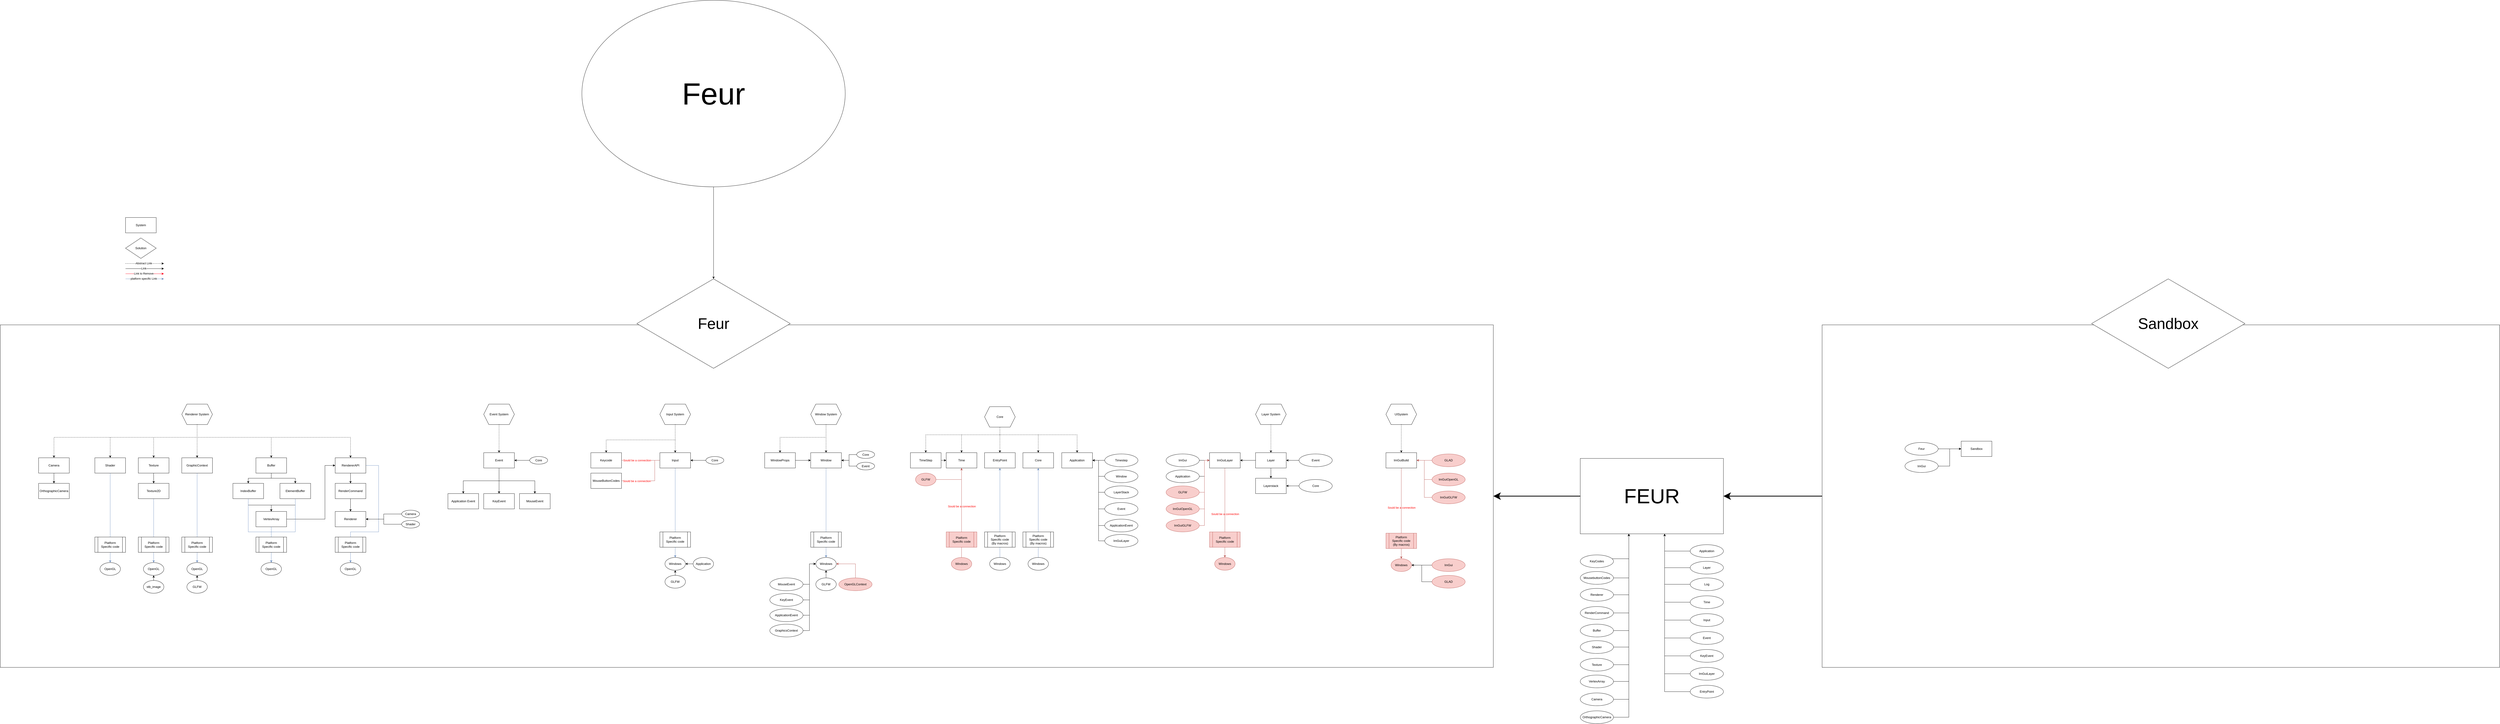<mxfile version="24.7.14">
  <diagram id="prtHgNgQTEPvFCAcTncT" name="Page-1">
    <mxGraphModel dx="8955" dy="6790" grid="1" gridSize="10" guides="1" tooltips="1" connect="1" arrows="1" fold="1" page="1" pageScale="1" pageWidth="827" pageHeight="1169" math="0" shadow="0">
      <root>
        <mxCell id="0" />
        <mxCell id="1" parent="0" />
        <mxCell id="tcTiEtv5W3k4scGk6Cgd-323" style="edgeStyle=orthogonalEdgeStyle;rounded=0;orthogonalLoop=1;jettySize=auto;html=1;entryX=1;entryY=0.5;entryDx=0;entryDy=0;strokeWidth=3;endSize=20;" edge="1" parent="1" source="tcTiEtv5W3k4scGk6Cgd-318" target="tcTiEtv5W3k4scGk6Cgd-320">
          <mxGeometry relative="1" as="geometry" />
        </mxCell>
        <mxCell id="tcTiEtv5W3k4scGk6Cgd-318" value="" style="rounded=0;whiteSpace=wrap;html=1;" vertex="1" parent="1">
          <mxGeometry x="6616" y="80" width="2650" height="1340" as="geometry" />
        </mxCell>
        <mxCell id="tcTiEtv5W3k4scGk6Cgd-314" value="" style="rounded=0;whiteSpace=wrap;html=1;" vertex="1" parent="1">
          <mxGeometry x="-510" y="80" width="5840" height="1340" as="geometry" />
        </mxCell>
        <mxCell id="tcTiEtv5W3k4scGk6Cgd-1" value="System" style="rounded=0;whiteSpace=wrap;html=1;" vertex="1" parent="1">
          <mxGeometry x="-20" y="-340" width="120" height="60" as="geometry" />
        </mxCell>
        <mxCell id="tcTiEtv5W3k4scGk6Cgd-2" value="Solution" style="rhombus;whiteSpace=wrap;html=1;" vertex="1" parent="1">
          <mxGeometry x="-20" y="-260" width="120" height="80" as="geometry" />
        </mxCell>
        <mxCell id="tcTiEtv5W3k4scGk6Cgd-4" value="" style="endArrow=classic;html=1;rounded=0;" edge="1" parent="1">
          <mxGeometry width="50" height="50" relative="1" as="geometry">
            <mxPoint x="-20" y="-140" as="sourcePoint" />
            <mxPoint x="130" y="-140" as="targetPoint" />
          </mxGeometry>
        </mxCell>
        <mxCell id="tcTiEtv5W3k4scGk6Cgd-6" value="Link" style="edgeLabel;html=1;align=center;verticalAlign=middle;resizable=0;points=[];" vertex="1" connectable="0" parent="tcTiEtv5W3k4scGk6Cgd-4">
          <mxGeometry x="-0.057" y="1" relative="1" as="geometry">
            <mxPoint as="offset" />
          </mxGeometry>
        </mxCell>
        <mxCell id="tcTiEtv5W3k4scGk6Cgd-7" value="" style="endArrow=classic;html=1;rounded=0;strokeColor=#FF0019;" edge="1" parent="1">
          <mxGeometry width="50" height="50" relative="1" as="geometry">
            <mxPoint x="-20" y="-120" as="sourcePoint" />
            <mxPoint x="130" y="-120" as="targetPoint" />
          </mxGeometry>
        </mxCell>
        <mxCell id="tcTiEtv5W3k4scGk6Cgd-8" value="Link to Remove" style="edgeLabel;html=1;align=center;verticalAlign=middle;resizable=0;points=[];" vertex="1" connectable="0" parent="tcTiEtv5W3k4scGk6Cgd-7">
          <mxGeometry x="-0.057" y="1" relative="1" as="geometry">
            <mxPoint as="offset" />
          </mxGeometry>
        </mxCell>
        <mxCell id="tcTiEtv5W3k4scGk6Cgd-316" style="edgeStyle=orthogonalEdgeStyle;rounded=0;orthogonalLoop=1;jettySize=auto;html=1;entryX=0.5;entryY=0;entryDx=0;entryDy=0;" edge="1" parent="1" source="tcTiEtv5W3k4scGk6Cgd-10" target="tcTiEtv5W3k4scGk6Cgd-11">
          <mxGeometry relative="1" as="geometry" />
        </mxCell>
        <mxCell id="tcTiEtv5W3k4scGk6Cgd-10" value="&lt;font style=&quot;font-size: 120px;&quot;&gt;Feur&lt;/font&gt;" style="ellipse;whiteSpace=wrap;html=1;" vertex="1" parent="1">
          <mxGeometry x="1765" y="-1190" width="1030" height="730" as="geometry" />
        </mxCell>
        <mxCell id="tcTiEtv5W3k4scGk6Cgd-11" value="&lt;font style=&quot;font-size: 60px;&quot;&gt;Feur&lt;/font&gt;" style="rhombus;whiteSpace=wrap;html=1;" vertex="1" parent="1">
          <mxGeometry x="1980" y="-100" width="600" height="350" as="geometry" />
        </mxCell>
        <mxCell id="tcTiEtv5W3k4scGk6Cgd-101" style="edgeStyle=orthogonalEdgeStyle;rounded=0;orthogonalLoop=1;jettySize=auto;html=1;entryX=0.5;entryY=0;entryDx=0;entryDy=0;" edge="1" parent="1" source="tcTiEtv5W3k4scGk6Cgd-17" target="tcTiEtv5W3k4scGk6Cgd-100">
          <mxGeometry relative="1" as="geometry" />
        </mxCell>
        <mxCell id="tcTiEtv5W3k4scGk6Cgd-17" value="Camera" style="rounded=0;whiteSpace=wrap;html=1;" vertex="1" parent="1">
          <mxGeometry x="-360" y="600" width="120" height="60" as="geometry" />
        </mxCell>
        <mxCell id="tcTiEtv5W3k4scGk6Cgd-47" style="edgeStyle=orthogonalEdgeStyle;rounded=0;orthogonalLoop=1;jettySize=auto;html=1;entryX=0.5;entryY=0;entryDx=0;entryDy=0;" edge="1" parent="1" source="tcTiEtv5W3k4scGk6Cgd-19" target="tcTiEtv5W3k4scGk6Cgd-45">
          <mxGeometry relative="1" as="geometry" />
        </mxCell>
        <mxCell id="tcTiEtv5W3k4scGk6Cgd-48" style="edgeStyle=orthogonalEdgeStyle;rounded=0;orthogonalLoop=1;jettySize=auto;html=1;entryX=0.5;entryY=0;entryDx=0;entryDy=0;" edge="1" parent="1" source="tcTiEtv5W3k4scGk6Cgd-19" target="tcTiEtv5W3k4scGk6Cgd-46">
          <mxGeometry relative="1" as="geometry" />
        </mxCell>
        <mxCell id="tcTiEtv5W3k4scGk6Cgd-19" value="Buffer" style="rounded=0;whiteSpace=wrap;html=1;" vertex="1" parent="1">
          <mxGeometry x="490" y="600" width="120" height="60" as="geometry" />
        </mxCell>
        <mxCell id="tcTiEtv5W3k4scGk6Cgd-103" style="edgeStyle=orthogonalEdgeStyle;rounded=0;orthogonalLoop=1;jettySize=auto;html=1;entryX=0.5;entryY=0;entryDx=0;entryDy=0;" edge="1" parent="1" source="tcTiEtv5W3k4scGk6Cgd-20" target="tcTiEtv5W3k4scGk6Cgd-21">
          <mxGeometry relative="1" as="geometry" />
        </mxCell>
        <mxCell id="tcTiEtv5W3k4scGk6Cgd-106" style="edgeStyle=orthogonalEdgeStyle;rounded=0;orthogonalLoop=1;jettySize=auto;html=1;fillColor=#dae8fc;strokeColor=#6c8ebf;" edge="1" parent="1" source="tcTiEtv5W3k4scGk6Cgd-20" target="tcTiEtv5W3k4scGk6Cgd-60">
          <mxGeometry relative="1" as="geometry">
            <Array as="points">
              <mxPoint x="970" y="630" />
              <mxPoint x="970" y="890" />
              <mxPoint x="860" y="890" />
            </Array>
          </mxGeometry>
        </mxCell>
        <mxCell id="tcTiEtv5W3k4scGk6Cgd-20" value="RendererAPI" style="rounded=0;whiteSpace=wrap;html=1;" vertex="1" parent="1">
          <mxGeometry x="800" y="600" width="120" height="60" as="geometry" />
        </mxCell>
        <mxCell id="tcTiEtv5W3k4scGk6Cgd-104" style="edgeStyle=orthogonalEdgeStyle;rounded=0;orthogonalLoop=1;jettySize=auto;html=1;entryX=0.5;entryY=0;entryDx=0;entryDy=0;" edge="1" parent="1" source="tcTiEtv5W3k4scGk6Cgd-21" target="tcTiEtv5W3k4scGk6Cgd-39">
          <mxGeometry relative="1" as="geometry" />
        </mxCell>
        <mxCell id="tcTiEtv5W3k4scGk6Cgd-21" value="RenderCommand" style="rounded=0;whiteSpace=wrap;html=1;" vertex="1" parent="1">
          <mxGeometry x="800" y="700" width="120" height="60" as="geometry" />
        </mxCell>
        <mxCell id="tcTiEtv5W3k4scGk6Cgd-22" value="Shader" style="rounded=0;whiteSpace=wrap;html=1;" vertex="1" parent="1">
          <mxGeometry x="-140" y="600" width="120" height="60" as="geometry" />
        </mxCell>
        <mxCell id="tcTiEtv5W3k4scGk6Cgd-97" style="edgeStyle=orthogonalEdgeStyle;rounded=0;orthogonalLoop=1;jettySize=auto;html=1;entryX=0.5;entryY=0;entryDx=0;entryDy=0;" edge="1" parent="1" source="tcTiEtv5W3k4scGk6Cgd-23" target="tcTiEtv5W3k4scGk6Cgd-95">
          <mxGeometry relative="1" as="geometry" />
        </mxCell>
        <mxCell id="tcTiEtv5W3k4scGk6Cgd-23" value="Texture" style="rounded=0;whiteSpace=wrap;html=1;" vertex="1" parent="1">
          <mxGeometry x="30" y="600" width="120" height="60" as="geometry" />
        </mxCell>
        <mxCell id="tcTiEtv5W3k4scGk6Cgd-34" value="" style="endArrow=classic;html=1;rounded=0;dashed=1;" edge="1" parent="1">
          <mxGeometry width="50" height="50" relative="1" as="geometry">
            <mxPoint x="-20" y="-160" as="sourcePoint" />
            <mxPoint x="130" y="-160" as="targetPoint" />
          </mxGeometry>
        </mxCell>
        <mxCell id="tcTiEtv5W3k4scGk6Cgd-35" value="Abstract Link" style="edgeLabel;html=1;align=center;verticalAlign=middle;resizable=0;points=[];" vertex="1" connectable="0" parent="tcTiEtv5W3k4scGk6Cgd-34">
          <mxGeometry x="-0.057" y="1" relative="1" as="geometry">
            <mxPoint as="offset" />
          </mxGeometry>
        </mxCell>
        <mxCell id="tcTiEtv5W3k4scGk6Cgd-39" value="Renderer" style="rounded=0;whiteSpace=wrap;html=1;" vertex="1" parent="1">
          <mxGeometry x="800" y="810" width="120" height="60" as="geometry" />
        </mxCell>
        <mxCell id="tcTiEtv5W3k4scGk6Cgd-75" style="edgeStyle=orthogonalEdgeStyle;rounded=0;orthogonalLoop=1;jettySize=auto;html=1;entryX=0.5;entryY=0;entryDx=0;entryDy=0;dashed=1;" edge="1" parent="1" source="tcTiEtv5W3k4scGk6Cgd-40" target="tcTiEtv5W3k4scGk6Cgd-19">
          <mxGeometry relative="1" as="geometry">
            <Array as="points">
              <mxPoint x="260" y="520" />
              <mxPoint x="550" y="520" />
            </Array>
          </mxGeometry>
        </mxCell>
        <mxCell id="tcTiEtv5W3k4scGk6Cgd-84" style="edgeStyle=orthogonalEdgeStyle;rounded=0;orthogonalLoop=1;jettySize=auto;html=1;entryX=0.5;entryY=0;entryDx=0;entryDy=0;dashed=1;" edge="1" parent="1" source="tcTiEtv5W3k4scGk6Cgd-40" target="tcTiEtv5W3k4scGk6Cgd-83">
          <mxGeometry relative="1" as="geometry">
            <Array as="points">
              <mxPoint x="260" y="470" />
              <mxPoint x="260" y="470" />
            </Array>
          </mxGeometry>
        </mxCell>
        <mxCell id="tcTiEtv5W3k4scGk6Cgd-107" style="edgeStyle=orthogonalEdgeStyle;rounded=0;orthogonalLoop=1;jettySize=auto;html=1;dashed=1;" edge="1" parent="1" source="tcTiEtv5W3k4scGk6Cgd-40" target="tcTiEtv5W3k4scGk6Cgd-20">
          <mxGeometry relative="1" as="geometry">
            <Array as="points">
              <mxPoint x="260" y="520" />
              <mxPoint x="860" y="520" />
            </Array>
          </mxGeometry>
        </mxCell>
        <mxCell id="tcTiEtv5W3k4scGk6Cgd-108" style="edgeStyle=orthogonalEdgeStyle;rounded=0;orthogonalLoop=1;jettySize=auto;html=1;dashed=1;" edge="1" parent="1" source="tcTiEtv5W3k4scGk6Cgd-40" target="tcTiEtv5W3k4scGk6Cgd-17">
          <mxGeometry relative="1" as="geometry">
            <Array as="points">
              <mxPoint x="260" y="520" />
              <mxPoint x="-300" y="520" />
            </Array>
          </mxGeometry>
        </mxCell>
        <mxCell id="tcTiEtv5W3k4scGk6Cgd-109" style="edgeStyle=orthogonalEdgeStyle;rounded=0;orthogonalLoop=1;jettySize=auto;html=1;dashed=1;" edge="1" parent="1" source="tcTiEtv5W3k4scGk6Cgd-40" target="tcTiEtv5W3k4scGk6Cgd-22">
          <mxGeometry relative="1" as="geometry">
            <Array as="points">
              <mxPoint x="260" y="520" />
              <mxPoint x="-80" y="520" />
            </Array>
          </mxGeometry>
        </mxCell>
        <mxCell id="tcTiEtv5W3k4scGk6Cgd-110" style="edgeStyle=orthogonalEdgeStyle;rounded=0;orthogonalLoop=1;jettySize=auto;html=1;entryX=0.5;entryY=0;entryDx=0;entryDy=0;dashed=1;" edge="1" parent="1" source="tcTiEtv5W3k4scGk6Cgd-40" target="tcTiEtv5W3k4scGk6Cgd-23">
          <mxGeometry relative="1" as="geometry">
            <Array as="points">
              <mxPoint x="260" y="520" />
              <mxPoint x="90" y="520" />
            </Array>
          </mxGeometry>
        </mxCell>
        <mxCell id="tcTiEtv5W3k4scGk6Cgd-40" value="Renderer System" style="shape=hexagon;perimeter=hexagonPerimeter2;whiteSpace=wrap;html=1;fixedSize=1;" vertex="1" parent="1">
          <mxGeometry x="200" y="390" width="120" height="80" as="geometry" />
        </mxCell>
        <mxCell id="tcTiEtv5W3k4scGk6Cgd-102" style="edgeStyle=orthogonalEdgeStyle;rounded=0;orthogonalLoop=1;jettySize=auto;html=1;entryX=0;entryY=0.5;entryDx=0;entryDy=0;" edge="1" parent="1" source="tcTiEtv5W3k4scGk6Cgd-44" target="tcTiEtv5W3k4scGk6Cgd-20">
          <mxGeometry relative="1" as="geometry">
            <Array as="points">
              <mxPoint x="760" y="840" />
              <mxPoint x="760" y="630" />
            </Array>
          </mxGeometry>
        </mxCell>
        <mxCell id="tcTiEtv5W3k4scGk6Cgd-44" value="VertexArray" style="rounded=0;whiteSpace=wrap;html=1;" vertex="1" parent="1">
          <mxGeometry x="490" y="810" width="120" height="60" as="geometry" />
        </mxCell>
        <mxCell id="tcTiEtv5W3k4scGk6Cgd-50" style="edgeStyle=orthogonalEdgeStyle;rounded=0;orthogonalLoop=1;jettySize=auto;html=1;entryX=0.5;entryY=0;entryDx=0;entryDy=0;" edge="1" parent="1" source="tcTiEtv5W3k4scGk6Cgd-45" target="tcTiEtv5W3k4scGk6Cgd-44">
          <mxGeometry relative="1" as="geometry" />
        </mxCell>
        <mxCell id="tcTiEtv5W3k4scGk6Cgd-45" value="IndexBuffer" style="rounded=0;whiteSpace=wrap;html=1;" vertex="1" parent="1">
          <mxGeometry x="400" y="700" width="120" height="60" as="geometry" />
        </mxCell>
        <mxCell id="tcTiEtv5W3k4scGk6Cgd-51" style="edgeStyle=orthogonalEdgeStyle;rounded=0;orthogonalLoop=1;jettySize=auto;html=1;entryX=0.5;entryY=0;entryDx=0;entryDy=0;" edge="1" parent="1" source="tcTiEtv5W3k4scGk6Cgd-46" target="tcTiEtv5W3k4scGk6Cgd-44">
          <mxGeometry relative="1" as="geometry" />
        </mxCell>
        <mxCell id="tcTiEtv5W3k4scGk6Cgd-46" value="ElementBuffer" style="rounded=0;whiteSpace=wrap;html=1;" vertex="1" parent="1">
          <mxGeometry x="584" y="700" width="120" height="60" as="geometry" />
        </mxCell>
        <mxCell id="tcTiEtv5W3k4scGk6Cgd-77" style="edgeStyle=orthogonalEdgeStyle;rounded=0;orthogonalLoop=1;jettySize=auto;html=1;entryX=0.5;entryY=1;entryDx=0;entryDy=0;fillColor=#dae8fc;strokeColor=#6c8ebf;startArrow=classic;startFill=1;endArrow=none;endFill=0;" edge="1" parent="1" source="tcTiEtv5W3k4scGk6Cgd-59" target="tcTiEtv5W3k4scGk6Cgd-44">
          <mxGeometry relative="1" as="geometry" />
        </mxCell>
        <mxCell id="tcTiEtv5W3k4scGk6Cgd-79" style="edgeStyle=orthogonalEdgeStyle;rounded=0;orthogonalLoop=1;jettySize=auto;html=1;entryX=0.5;entryY=1;entryDx=0;entryDy=0;fillColor=#dae8fc;strokeColor=#6c8ebf;startArrow=classic;startFill=1;endArrow=none;endFill=0;" edge="1" parent="1" source="tcTiEtv5W3k4scGk6Cgd-59" target="tcTiEtv5W3k4scGk6Cgd-45">
          <mxGeometry relative="1" as="geometry">
            <Array as="points">
              <mxPoint x="550" y="890" />
              <mxPoint x="460" y="890" />
            </Array>
          </mxGeometry>
        </mxCell>
        <mxCell id="tcTiEtv5W3k4scGk6Cgd-80" style="edgeStyle=orthogonalEdgeStyle;rounded=0;orthogonalLoop=1;jettySize=auto;html=1;entryX=0.5;entryY=1;entryDx=0;entryDy=0;fillColor=#dae8fc;strokeColor=#6c8ebf;startArrow=classic;startFill=1;endArrow=none;endFill=0;" edge="1" parent="1" source="tcTiEtv5W3k4scGk6Cgd-59" target="tcTiEtv5W3k4scGk6Cgd-46">
          <mxGeometry relative="1" as="geometry">
            <Array as="points">
              <mxPoint x="550" y="890" />
              <mxPoint x="644" y="890" />
            </Array>
          </mxGeometry>
        </mxCell>
        <mxCell id="tcTiEtv5W3k4scGk6Cgd-59" value="OpenGL" style="ellipse;whiteSpace=wrap;html=1;" vertex="1" parent="1">
          <mxGeometry x="510" y="1010" width="80" height="50" as="geometry" />
        </mxCell>
        <mxCell id="tcTiEtv5W3k4scGk6Cgd-60" value="OpenGL" style="ellipse;whiteSpace=wrap;html=1;" vertex="1" parent="1">
          <mxGeometry x="820" y="1010" width="80" height="50" as="geometry" />
        </mxCell>
        <mxCell id="tcTiEtv5W3k4scGk6Cgd-54" value="Platform&lt;div&gt;Specific code&lt;/div&gt;" style="shape=process;whiteSpace=wrap;html=1;backgroundOutline=1;" vertex="1" parent="1">
          <mxGeometry x="800" y="910" width="120" height="60" as="geometry" />
        </mxCell>
        <mxCell id="tcTiEtv5W3k4scGk6Cgd-56" value="Platform&lt;div&gt;Specific code&lt;/div&gt;" style="shape=process;whiteSpace=wrap;html=1;backgroundOutline=1;" vertex="1" parent="1">
          <mxGeometry x="490" y="910" width="120" height="60" as="geometry" />
        </mxCell>
        <mxCell id="tcTiEtv5W3k4scGk6Cgd-81" value="" style="endArrow=classic;html=1;rounded=0;strokeColor=#6c8ebf;fillColor=#dae8fc;" edge="1" parent="1">
          <mxGeometry width="50" height="50" relative="1" as="geometry">
            <mxPoint x="-20" y="-100.0" as="sourcePoint" />
            <mxPoint x="130" y="-100" as="targetPoint" />
          </mxGeometry>
        </mxCell>
        <mxCell id="tcTiEtv5W3k4scGk6Cgd-82" value="platform specific Link" style="edgeLabel;html=1;align=center;verticalAlign=middle;resizable=0;points=[];" vertex="1" connectable="0" parent="tcTiEtv5W3k4scGk6Cgd-81">
          <mxGeometry x="-0.057" y="1" relative="1" as="geometry">
            <mxPoint as="offset" />
          </mxGeometry>
        </mxCell>
        <mxCell id="tcTiEtv5W3k4scGk6Cgd-83" value="GraphicContext" style="rounded=0;whiteSpace=wrap;html=1;" vertex="1" parent="1">
          <mxGeometry x="200" y="600" width="120" height="60" as="geometry" />
        </mxCell>
        <mxCell id="tcTiEtv5W3k4scGk6Cgd-87" style="edgeStyle=orthogonalEdgeStyle;rounded=0;orthogonalLoop=1;jettySize=auto;html=1;entryX=0.5;entryY=1;entryDx=0;entryDy=0;fillColor=#dae8fc;strokeColor=#6c8ebf;startArrow=classic;startFill=1;endArrow=none;endFill=0;" edge="1" parent="1" source="tcTiEtv5W3k4scGk6Cgd-85" target="tcTiEtv5W3k4scGk6Cgd-83">
          <mxGeometry relative="1" as="geometry" />
        </mxCell>
        <mxCell id="tcTiEtv5W3k4scGk6Cgd-85" value="OpenGL" style="ellipse;whiteSpace=wrap;html=1;" vertex="1" parent="1">
          <mxGeometry x="220" y="1010" width="80" height="50" as="geometry" />
        </mxCell>
        <mxCell id="tcTiEtv5W3k4scGk6Cgd-86" value="Platform&lt;div&gt;Specific code&lt;/div&gt;" style="shape=process;whiteSpace=wrap;html=1;backgroundOutline=1;" vertex="1" parent="1">
          <mxGeometry x="200" y="910" width="120" height="60" as="geometry" />
        </mxCell>
        <mxCell id="tcTiEtv5W3k4scGk6Cgd-96" style="edgeStyle=orthogonalEdgeStyle;rounded=0;orthogonalLoop=1;jettySize=auto;html=1;entryX=0.5;entryY=1;entryDx=0;entryDy=0;fillColor=#dae8fc;strokeColor=#6c8ebf;startArrow=classic;startFill=1;endArrow=none;endFill=0;" edge="1" parent="1" source="tcTiEtv5W3k4scGk6Cgd-93" target="tcTiEtv5W3k4scGk6Cgd-95">
          <mxGeometry relative="1" as="geometry" />
        </mxCell>
        <mxCell id="tcTiEtv5W3k4scGk6Cgd-93" value="OpenGL" style="ellipse;whiteSpace=wrap;html=1;" vertex="1" parent="1">
          <mxGeometry x="50" y="1010" width="80" height="50" as="geometry" />
        </mxCell>
        <mxCell id="tcTiEtv5W3k4scGk6Cgd-26" value="Platform&lt;div&gt;Specific code&lt;/div&gt;" style="shape=process;whiteSpace=wrap;html=1;backgroundOutline=1;" vertex="1" parent="1">
          <mxGeometry x="30" y="910" width="120" height="60" as="geometry" />
        </mxCell>
        <mxCell id="tcTiEtv5W3k4scGk6Cgd-95" value="Texture2D" style="rounded=0;whiteSpace=wrap;html=1;" vertex="1" parent="1">
          <mxGeometry x="30" y="700" width="120" height="60" as="geometry" />
        </mxCell>
        <mxCell id="tcTiEtv5W3k4scGk6Cgd-99" style="edgeStyle=orthogonalEdgeStyle;rounded=0;orthogonalLoop=1;jettySize=auto;html=1;entryX=0.5;entryY=1;entryDx=0;entryDy=0;fillColor=#dae8fc;strokeColor=#6c8ebf;startArrow=classic;startFill=1;endArrow=none;endFill=0;" edge="1" parent="1" source="tcTiEtv5W3k4scGk6Cgd-98" target="tcTiEtv5W3k4scGk6Cgd-22">
          <mxGeometry relative="1" as="geometry" />
        </mxCell>
        <mxCell id="tcTiEtv5W3k4scGk6Cgd-98" value="OpenGL" style="ellipse;whiteSpace=wrap;html=1;" vertex="1" parent="1">
          <mxGeometry x="-120" y="1010" width="80" height="50" as="geometry" />
        </mxCell>
        <mxCell id="tcTiEtv5W3k4scGk6Cgd-100" value="OrthographicCamera" style="rounded=0;whiteSpace=wrap;html=1;" vertex="1" parent="1">
          <mxGeometry x="-360" y="700" width="120" height="60" as="geometry" />
        </mxCell>
        <mxCell id="tcTiEtv5W3k4scGk6Cgd-142" style="edgeStyle=orthogonalEdgeStyle;rounded=0;orthogonalLoop=1;jettySize=auto;html=1;entryX=0.5;entryY=0;entryDx=0;entryDy=0;dashed=1;" edge="1" parent="1" source="tcTiEtv5W3k4scGk6Cgd-111" target="tcTiEtv5W3k4scGk6Cgd-125">
          <mxGeometry relative="1" as="geometry" />
        </mxCell>
        <mxCell id="tcTiEtv5W3k4scGk6Cgd-111" value="Event System" style="shape=hexagon;perimeter=hexagonPerimeter2;whiteSpace=wrap;html=1;fixedSize=1;" vertex="1" parent="1">
          <mxGeometry x="1381" y="390" width="120" height="80" as="geometry" />
        </mxCell>
        <mxCell id="tcTiEtv5W3k4scGk6Cgd-114" style="edgeStyle=orthogonalEdgeStyle;rounded=0;orthogonalLoop=1;jettySize=auto;html=1;entryX=1;entryY=0.5;entryDx=0;entryDy=0;" edge="1" parent="1" source="tcTiEtv5W3k4scGk6Cgd-112" target="tcTiEtv5W3k4scGk6Cgd-39">
          <mxGeometry relative="1" as="geometry" />
        </mxCell>
        <mxCell id="tcTiEtv5W3k4scGk6Cgd-112" value="Camera" style="ellipse;whiteSpace=wrap;html=1;" vertex="1" parent="1">
          <mxGeometry x="1060" y="805" width="70" height="30" as="geometry" />
        </mxCell>
        <mxCell id="tcTiEtv5W3k4scGk6Cgd-115" style="edgeStyle=orthogonalEdgeStyle;rounded=0;orthogonalLoop=1;jettySize=auto;html=1;entryX=1;entryY=0.5;entryDx=0;entryDy=0;" edge="1" parent="1" source="tcTiEtv5W3k4scGk6Cgd-113" target="tcTiEtv5W3k4scGk6Cgd-39">
          <mxGeometry relative="1" as="geometry" />
        </mxCell>
        <mxCell id="tcTiEtv5W3k4scGk6Cgd-113" value="Shader" style="ellipse;whiteSpace=wrap;html=1;" vertex="1" parent="1">
          <mxGeometry x="1060" y="845" width="70" height="30" as="geometry" />
        </mxCell>
        <mxCell id="tcTiEtv5W3k4scGk6Cgd-121" style="edgeStyle=orthogonalEdgeStyle;rounded=0;orthogonalLoop=1;jettySize=auto;html=1;entryX=0.5;entryY=1;entryDx=0;entryDy=0;" edge="1" parent="1" source="tcTiEtv5W3k4scGk6Cgd-120" target="tcTiEtv5W3k4scGk6Cgd-85">
          <mxGeometry relative="1" as="geometry" />
        </mxCell>
        <mxCell id="tcTiEtv5W3k4scGk6Cgd-120" value="GLFW" style="ellipse;whiteSpace=wrap;html=1;" vertex="1" parent="1">
          <mxGeometry x="220" y="1080" width="80" height="50" as="geometry" />
        </mxCell>
        <mxCell id="tcTiEtv5W3k4scGk6Cgd-124" style="edgeStyle=orthogonalEdgeStyle;rounded=0;orthogonalLoop=1;jettySize=auto;html=1;entryX=0.5;entryY=1;entryDx=0;entryDy=0;" edge="1" parent="1" source="tcTiEtv5W3k4scGk6Cgd-122" target="tcTiEtv5W3k4scGk6Cgd-93">
          <mxGeometry relative="1" as="geometry" />
        </mxCell>
        <mxCell id="tcTiEtv5W3k4scGk6Cgd-122" value="stb_image" style="ellipse;whiteSpace=wrap;html=1;" vertex="1" parent="1">
          <mxGeometry x="50" y="1080" width="80" height="50" as="geometry" />
        </mxCell>
        <mxCell id="tcTiEtv5W3k4scGk6Cgd-30" value="Platform&lt;div&gt;Specific code&lt;/div&gt;" style="shape=process;whiteSpace=wrap;html=1;backgroundOutline=1;" vertex="1" parent="1">
          <mxGeometry x="-140" y="910" width="120" height="60" as="geometry" />
        </mxCell>
        <mxCell id="tcTiEtv5W3k4scGk6Cgd-138" style="edgeStyle=orthogonalEdgeStyle;rounded=0;orthogonalLoop=1;jettySize=auto;html=1;" edge="1" parent="1" source="tcTiEtv5W3k4scGk6Cgd-125" target="tcTiEtv5W3k4scGk6Cgd-126">
          <mxGeometry relative="1" as="geometry">
            <Array as="points">
              <mxPoint x="1441" y="690" />
              <mxPoint x="1301" y="690" />
            </Array>
          </mxGeometry>
        </mxCell>
        <mxCell id="tcTiEtv5W3k4scGk6Cgd-139" style="edgeStyle=orthogonalEdgeStyle;rounded=0;orthogonalLoop=1;jettySize=auto;html=1;" edge="1" parent="1" source="tcTiEtv5W3k4scGk6Cgd-125" target="tcTiEtv5W3k4scGk6Cgd-127">
          <mxGeometry relative="1" as="geometry" />
        </mxCell>
        <mxCell id="tcTiEtv5W3k4scGk6Cgd-140" style="edgeStyle=orthogonalEdgeStyle;rounded=0;orthogonalLoop=1;jettySize=auto;html=1;" edge="1" parent="1" source="tcTiEtv5W3k4scGk6Cgd-125" target="tcTiEtv5W3k4scGk6Cgd-128">
          <mxGeometry relative="1" as="geometry">
            <Array as="points">
              <mxPoint x="1441" y="690" />
              <mxPoint x="1581" y="690" />
            </Array>
          </mxGeometry>
        </mxCell>
        <mxCell id="tcTiEtv5W3k4scGk6Cgd-125" value="Event" style="rounded=0;whiteSpace=wrap;html=1;" vertex="1" parent="1">
          <mxGeometry x="1381" y="580" width="120" height="60" as="geometry" />
        </mxCell>
        <mxCell id="tcTiEtv5W3k4scGk6Cgd-126" value="Application Event" style="rounded=0;whiteSpace=wrap;html=1;" vertex="1" parent="1">
          <mxGeometry x="1241" y="740" width="120" height="60" as="geometry" />
        </mxCell>
        <mxCell id="tcTiEtv5W3k4scGk6Cgd-127" value="KeyEvent" style="rounded=0;whiteSpace=wrap;html=1;" vertex="1" parent="1">
          <mxGeometry x="1381" y="740" width="120" height="60" as="geometry" />
        </mxCell>
        <mxCell id="tcTiEtv5W3k4scGk6Cgd-128" value="MouseEvent" style="rounded=0;whiteSpace=wrap;html=1;" vertex="1" parent="1">
          <mxGeometry x="1521" y="740" width="120" height="60" as="geometry" />
        </mxCell>
        <mxCell id="tcTiEtv5W3k4scGk6Cgd-145" style="edgeStyle=orthogonalEdgeStyle;rounded=0;orthogonalLoop=1;jettySize=auto;html=1;entryX=1;entryY=0.5;entryDx=0;entryDy=0;" edge="1" parent="1" source="tcTiEtv5W3k4scGk6Cgd-143" target="tcTiEtv5W3k4scGk6Cgd-125">
          <mxGeometry relative="1" as="geometry" />
        </mxCell>
        <mxCell id="tcTiEtv5W3k4scGk6Cgd-143" value="Core" style="ellipse;whiteSpace=wrap;html=1;" vertex="1" parent="1">
          <mxGeometry x="1561" y="595" width="70" height="30" as="geometry" />
        </mxCell>
        <mxCell id="tcTiEtv5W3k4scGk6Cgd-146" style="edgeStyle=orthogonalEdgeStyle;rounded=0;orthogonalLoop=1;jettySize=auto;html=1;entryX=0.5;entryY=0;entryDx=0;entryDy=0;dashed=1;" edge="1" source="tcTiEtv5W3k4scGk6Cgd-147" target="tcTiEtv5W3k4scGk6Cgd-151" parent="1">
          <mxGeometry relative="1" as="geometry" />
        </mxCell>
        <mxCell id="tcTiEtv5W3k4scGk6Cgd-158" style="edgeStyle=orthogonalEdgeStyle;rounded=0;orthogonalLoop=1;jettySize=auto;html=1;entryX=0.5;entryY=0;entryDx=0;entryDy=0;dashed=1;" edge="1" parent="1" source="tcTiEtv5W3k4scGk6Cgd-147" target="tcTiEtv5W3k4scGk6Cgd-157">
          <mxGeometry relative="1" as="geometry">
            <Array as="points">
              <mxPoint x="2130" y="530" />
              <mxPoint x="1860" y="530" />
            </Array>
          </mxGeometry>
        </mxCell>
        <mxCell id="tcTiEtv5W3k4scGk6Cgd-147" value="Input System" style="shape=hexagon;perimeter=hexagonPerimeter2;whiteSpace=wrap;html=1;fixedSize=1;" vertex="1" parent="1">
          <mxGeometry x="2070" y="390" width="120" height="80" as="geometry" />
        </mxCell>
        <mxCell id="tcTiEtv5W3k4scGk6Cgd-163" style="edgeStyle=orthogonalEdgeStyle;rounded=0;orthogonalLoop=1;jettySize=auto;html=1;fillColor=#dae8fc;strokeColor=#6c8ebf;" edge="1" parent="1" source="tcTiEtv5W3k4scGk6Cgd-151" target="tcTiEtv5W3k4scGk6Cgd-162">
          <mxGeometry relative="1" as="geometry" />
        </mxCell>
        <mxCell id="tcTiEtv5W3k4scGk6Cgd-151" value="Input" style="rounded=0;whiteSpace=wrap;html=1;" vertex="1" parent="1">
          <mxGeometry x="2070" y="580" width="120" height="60" as="geometry" />
        </mxCell>
        <mxCell id="tcTiEtv5W3k4scGk6Cgd-155" style="edgeStyle=orthogonalEdgeStyle;rounded=0;orthogonalLoop=1;jettySize=auto;html=1;entryX=1;entryY=0.5;entryDx=0;entryDy=0;" edge="1" source="tcTiEtv5W3k4scGk6Cgd-156" target="tcTiEtv5W3k4scGk6Cgd-151" parent="1">
          <mxGeometry relative="1" as="geometry" />
        </mxCell>
        <mxCell id="tcTiEtv5W3k4scGk6Cgd-156" value="Core" style="ellipse;whiteSpace=wrap;html=1;" vertex="1" parent="1">
          <mxGeometry x="2250" y="595" width="70" height="30" as="geometry" />
        </mxCell>
        <mxCell id="tcTiEtv5W3k4scGk6Cgd-159" style="edgeStyle=orthogonalEdgeStyle;rounded=0;orthogonalLoop=1;jettySize=auto;html=1;entryX=0;entryY=0.5;entryDx=0;entryDy=0;endArrow=none;endFill=0;exitX=1;exitY=0.5;exitDx=0;exitDy=0;fillColor=#f8cecc;strokeColor=#b85450;" edge="1" parent="1" source="tcTiEtv5W3k4scGk6Cgd-203" target="tcTiEtv5W3k4scGk6Cgd-151">
          <mxGeometry relative="1" as="geometry">
            <mxPoint x="2010" y="850" as="sourcePoint" />
            <mxPoint x="2021" y="610" as="targetPoint" />
            <Array as="points">
              <mxPoint x="2050" y="690" />
              <mxPoint x="2050" y="610" />
            </Array>
          </mxGeometry>
        </mxCell>
        <mxCell id="tcTiEtv5W3k4scGk6Cgd-160" value="Sould be a connection" style="edgeLabel;html=1;align=center;verticalAlign=middle;resizable=0;points=[];fontColor=#FF0000;" vertex="1" connectable="0" parent="tcTiEtv5W3k4scGk6Cgd-159">
          <mxGeometry x="0.205" y="1" relative="1" as="geometry">
            <mxPoint x="-69" y="9" as="offset" />
          </mxGeometry>
        </mxCell>
        <mxCell id="tcTiEtv5W3k4scGk6Cgd-157" value="Keycode" style="rounded=0;whiteSpace=wrap;html=1;" vertex="1" parent="1">
          <mxGeometry x="1800" y="580" width="120" height="60" as="geometry" />
        </mxCell>
        <mxCell id="tcTiEtv5W3k4scGk6Cgd-161" value="Platform&lt;div&gt;Specific code&lt;/div&gt;" style="shape=process;whiteSpace=wrap;html=1;backgroundOutline=1;" vertex="1" parent="1">
          <mxGeometry x="2070" y="890" width="120" height="60" as="geometry" />
        </mxCell>
        <mxCell id="tcTiEtv5W3k4scGk6Cgd-162" value="Windows" style="ellipse;whiteSpace=wrap;html=1;" vertex="1" parent="1">
          <mxGeometry x="2090" y="990" width="80" height="50" as="geometry" />
        </mxCell>
        <mxCell id="tcTiEtv5W3k4scGk6Cgd-165" style="edgeStyle=orthogonalEdgeStyle;rounded=0;orthogonalLoop=1;jettySize=auto;html=1;entryX=1;entryY=0.5;entryDx=0;entryDy=0;" edge="1" parent="1" source="tcTiEtv5W3k4scGk6Cgd-164" target="tcTiEtv5W3k4scGk6Cgd-162">
          <mxGeometry relative="1" as="geometry" />
        </mxCell>
        <mxCell id="tcTiEtv5W3k4scGk6Cgd-164" value="Application" style="ellipse;whiteSpace=wrap;html=1;" vertex="1" parent="1">
          <mxGeometry x="2200" y="990" width="80" height="50" as="geometry" />
        </mxCell>
        <mxCell id="tcTiEtv5W3k4scGk6Cgd-167" style="edgeStyle=orthogonalEdgeStyle;rounded=0;orthogonalLoop=1;jettySize=auto;html=1;entryX=0.5;entryY=1;entryDx=0;entryDy=0;" edge="1" parent="1" source="tcTiEtv5W3k4scGk6Cgd-166" target="tcTiEtv5W3k4scGk6Cgd-162">
          <mxGeometry relative="1" as="geometry" />
        </mxCell>
        <mxCell id="tcTiEtv5W3k4scGk6Cgd-166" value="GLFW" style="ellipse;whiteSpace=wrap;html=1;" vertex="1" parent="1">
          <mxGeometry x="2090" y="1060" width="80" height="50" as="geometry" />
        </mxCell>
        <mxCell id="tcTiEtv5W3k4scGk6Cgd-168" style="edgeStyle=orthogonalEdgeStyle;rounded=0;orthogonalLoop=1;jettySize=auto;html=1;entryX=0.5;entryY=0;entryDx=0;entryDy=0;dashed=1;" edge="1" source="tcTiEtv5W3k4scGk6Cgd-170" target="tcTiEtv5W3k4scGk6Cgd-172" parent="1">
          <mxGeometry relative="1" as="geometry" />
        </mxCell>
        <mxCell id="tcTiEtv5W3k4scGk6Cgd-185" style="edgeStyle=orthogonalEdgeStyle;rounded=0;orthogonalLoop=1;jettySize=auto;html=1;dashed=1;" edge="1" parent="1" source="tcTiEtv5W3k4scGk6Cgd-170" target="tcTiEtv5W3k4scGk6Cgd-184">
          <mxGeometry relative="1" as="geometry">
            <Array as="points">
              <mxPoint x="2720" y="520" />
              <mxPoint x="2540" y="520" />
            </Array>
          </mxGeometry>
        </mxCell>
        <mxCell id="tcTiEtv5W3k4scGk6Cgd-170" value="Window System" style="shape=hexagon;perimeter=hexagonPerimeter2;whiteSpace=wrap;html=1;fixedSize=1;" vertex="1" parent="1">
          <mxGeometry x="2660" y="390" width="120" height="80" as="geometry" />
        </mxCell>
        <mxCell id="tcTiEtv5W3k4scGk6Cgd-171" style="edgeStyle=orthogonalEdgeStyle;rounded=0;orthogonalLoop=1;jettySize=auto;html=1;fillColor=#dae8fc;strokeColor=#6c8ebf;" edge="1" source="tcTiEtv5W3k4scGk6Cgd-172" target="tcTiEtv5W3k4scGk6Cgd-179" parent="1">
          <mxGeometry relative="1" as="geometry" />
        </mxCell>
        <mxCell id="tcTiEtv5W3k4scGk6Cgd-172" value="Window" style="rounded=0;whiteSpace=wrap;html=1;" vertex="1" parent="1">
          <mxGeometry x="2660" y="580" width="120" height="60" as="geometry" />
        </mxCell>
        <mxCell id="tcTiEtv5W3k4scGk6Cgd-173" style="edgeStyle=orthogonalEdgeStyle;rounded=0;orthogonalLoop=1;jettySize=auto;html=1;entryX=1;entryY=0.5;entryDx=0;entryDy=0;" edge="1" source="tcTiEtv5W3k4scGk6Cgd-174" target="tcTiEtv5W3k4scGk6Cgd-172" parent="1">
          <mxGeometry relative="1" as="geometry" />
        </mxCell>
        <mxCell id="tcTiEtv5W3k4scGk6Cgd-174" value="Core" style="ellipse;whiteSpace=wrap;html=1;" vertex="1" parent="1">
          <mxGeometry x="2840" y="572.5" width="70" height="30" as="geometry" />
        </mxCell>
        <mxCell id="tcTiEtv5W3k4scGk6Cgd-178" value="Platform&lt;div&gt;Specific code&lt;/div&gt;" style="shape=process;whiteSpace=wrap;html=1;backgroundOutline=1;" vertex="1" parent="1">
          <mxGeometry x="2660" y="890" width="120" height="60" as="geometry" />
        </mxCell>
        <mxCell id="tcTiEtv5W3k4scGk6Cgd-179" value="Windows" style="ellipse;whiteSpace=wrap;html=1;" vertex="1" parent="1">
          <mxGeometry x="2680" y="990" width="80" height="50" as="geometry" />
        </mxCell>
        <mxCell id="tcTiEtv5W3k4scGk6Cgd-200" style="edgeStyle=orthogonalEdgeStyle;rounded=0;orthogonalLoop=1;jettySize=auto;html=1;entryX=0;entryY=0.5;entryDx=0;entryDy=0;" edge="1" parent="1" source="tcTiEtv5W3k4scGk6Cgd-181" target="tcTiEtv5W3k4scGk6Cgd-179">
          <mxGeometry relative="1" as="geometry" />
        </mxCell>
        <mxCell id="tcTiEtv5W3k4scGk6Cgd-181" value="GraphicsContext" style="ellipse;whiteSpace=wrap;html=1;" vertex="1" parent="1">
          <mxGeometry x="2500" y="1251" width="130" height="50" as="geometry" />
        </mxCell>
        <mxCell id="tcTiEtv5W3k4scGk6Cgd-182" style="edgeStyle=orthogonalEdgeStyle;rounded=0;orthogonalLoop=1;jettySize=auto;html=1;entryX=0.5;entryY=1;entryDx=0;entryDy=0;" edge="1" source="tcTiEtv5W3k4scGk6Cgd-183" target="tcTiEtv5W3k4scGk6Cgd-179" parent="1">
          <mxGeometry relative="1" as="geometry" />
        </mxCell>
        <mxCell id="tcTiEtv5W3k4scGk6Cgd-183" value="GLFW" style="ellipse;whiteSpace=wrap;html=1;" vertex="1" parent="1">
          <mxGeometry x="2680" y="1070" width="80" height="50" as="geometry" />
        </mxCell>
        <mxCell id="tcTiEtv5W3k4scGk6Cgd-186" style="edgeStyle=orthogonalEdgeStyle;rounded=0;orthogonalLoop=1;jettySize=auto;html=1;entryX=0;entryY=0.5;entryDx=0;entryDy=0;" edge="1" parent="1" source="tcTiEtv5W3k4scGk6Cgd-184" target="tcTiEtv5W3k4scGk6Cgd-172">
          <mxGeometry relative="1" as="geometry" />
        </mxCell>
        <mxCell id="tcTiEtv5W3k4scGk6Cgd-184" value="WindowProps" style="rounded=0;whiteSpace=wrap;html=1;" vertex="1" parent="1">
          <mxGeometry x="2480" y="580" width="120" height="60" as="geometry" />
        </mxCell>
        <mxCell id="tcTiEtv5W3k4scGk6Cgd-188" style="edgeStyle=orthogonalEdgeStyle;rounded=0;orthogonalLoop=1;jettySize=auto;html=1;entryX=1;entryY=0.5;entryDx=0;entryDy=0;" edge="1" parent="1" source="tcTiEtv5W3k4scGk6Cgd-187" target="tcTiEtv5W3k4scGk6Cgd-172">
          <mxGeometry relative="1" as="geometry" />
        </mxCell>
        <mxCell id="tcTiEtv5W3k4scGk6Cgd-187" value="Event" style="ellipse;whiteSpace=wrap;html=1;" vertex="1" parent="1">
          <mxGeometry x="2840" y="617.5" width="70" height="30" as="geometry" />
        </mxCell>
        <mxCell id="tcTiEtv5W3k4scGk6Cgd-202" style="edgeStyle=orthogonalEdgeStyle;rounded=0;orthogonalLoop=1;jettySize=auto;html=1;entryX=1;entryY=0.5;entryDx=0;entryDy=0;fillColor=#f8cecc;strokeColor=#b85450;" edge="1" parent="1" source="tcTiEtv5W3k4scGk6Cgd-189" target="tcTiEtv5W3k4scGk6Cgd-179">
          <mxGeometry relative="1" as="geometry">
            <Array as="points">
              <mxPoint x="2835" y="1015" />
            </Array>
          </mxGeometry>
        </mxCell>
        <mxCell id="tcTiEtv5W3k4scGk6Cgd-189" value="OpenGLContext" style="ellipse;whiteSpace=wrap;html=1;fillColor=#f8cecc;strokeColor=#b85450;" vertex="1" parent="1">
          <mxGeometry x="2770" y="1070" width="130" height="50" as="geometry" />
        </mxCell>
        <mxCell id="tcTiEtv5W3k4scGk6Cgd-198" style="edgeStyle=orthogonalEdgeStyle;rounded=0;orthogonalLoop=1;jettySize=auto;html=1;entryX=0;entryY=0.5;entryDx=0;entryDy=0;" edge="1" parent="1" source="tcTiEtv5W3k4scGk6Cgd-191" target="tcTiEtv5W3k4scGk6Cgd-179">
          <mxGeometry relative="1" as="geometry" />
        </mxCell>
        <mxCell id="tcTiEtv5W3k4scGk6Cgd-191" value="MouseEvent" style="ellipse;whiteSpace=wrap;html=1;" vertex="1" parent="1">
          <mxGeometry x="2500" y="1070" width="130" height="50" as="geometry" />
        </mxCell>
        <mxCell id="tcTiEtv5W3k4scGk6Cgd-197" style="edgeStyle=orthogonalEdgeStyle;rounded=0;orthogonalLoop=1;jettySize=auto;html=1;entryX=0;entryY=0.5;entryDx=0;entryDy=0;" edge="1" parent="1" source="tcTiEtv5W3k4scGk6Cgd-194" target="tcTiEtv5W3k4scGk6Cgd-179">
          <mxGeometry relative="1" as="geometry" />
        </mxCell>
        <mxCell id="tcTiEtv5W3k4scGk6Cgd-194" value="KeyEvent" style="ellipse;whiteSpace=wrap;html=1;" vertex="1" parent="1">
          <mxGeometry x="2500" y="1131" width="130" height="50" as="geometry" />
        </mxCell>
        <mxCell id="tcTiEtv5W3k4scGk6Cgd-199" style="edgeStyle=orthogonalEdgeStyle;rounded=0;orthogonalLoop=1;jettySize=auto;html=1;entryX=0;entryY=0.5;entryDx=0;entryDy=0;" edge="1" parent="1" source="tcTiEtv5W3k4scGk6Cgd-195" target="tcTiEtv5W3k4scGk6Cgd-179">
          <mxGeometry relative="1" as="geometry" />
        </mxCell>
        <mxCell id="tcTiEtv5W3k4scGk6Cgd-195" value="ApplicationEvent" style="ellipse;whiteSpace=wrap;html=1;" vertex="1" parent="1">
          <mxGeometry x="2500" y="1191" width="130" height="50" as="geometry" />
        </mxCell>
        <mxCell id="tcTiEtv5W3k4scGk6Cgd-203" value="MouseButtonCodes" style="rounded=0;whiteSpace=wrap;html=1;" vertex="1" parent="1">
          <mxGeometry x="1800" y="660" width="120" height="60" as="geometry" />
        </mxCell>
        <mxCell id="tcTiEtv5W3k4scGk6Cgd-206" style="edgeStyle=orthogonalEdgeStyle;rounded=0;orthogonalLoop=1;jettySize=auto;html=1;entryX=0;entryY=0.5;entryDx=0;entryDy=0;endArrow=none;endFill=0;exitX=1;exitY=0.5;exitDx=0;exitDy=0;fillColor=#f8cecc;strokeColor=#b85450;" edge="1" parent="1" source="tcTiEtv5W3k4scGk6Cgd-157" target="tcTiEtv5W3k4scGk6Cgd-151">
          <mxGeometry relative="1" as="geometry">
            <mxPoint x="1930" y="620" as="sourcePoint" />
            <mxPoint x="2080" y="620" as="targetPoint" />
          </mxGeometry>
        </mxCell>
        <mxCell id="tcTiEtv5W3k4scGk6Cgd-207" value="Sould be a connection" style="edgeLabel;html=1;align=center;verticalAlign=middle;resizable=0;points=[];strokeColor=#FF0000;fontColor=#FF0000;" vertex="1" connectable="0" parent="tcTiEtv5W3k4scGk6Cgd-206">
          <mxGeometry x="0.205" y="1" relative="1" as="geometry">
            <mxPoint x="-30" y="1" as="offset" />
          </mxGeometry>
        </mxCell>
        <mxCell id="tcTiEtv5W3k4scGk6Cgd-240" value="Sould be a connection" style="edgeLabel;html=1;align=center;verticalAlign=middle;resizable=0;points=[];strokeColor=#FF0000;fontColor=#FF0000;" vertex="1" connectable="0" parent="tcTiEtv5W3k4scGk6Cgd-206">
          <mxGeometry x="0.205" y="1" relative="1" as="geometry">
            <mxPoint x="1240" y="181" as="offset" />
          </mxGeometry>
        </mxCell>
        <mxCell id="tcTiEtv5W3k4scGk6Cgd-279" value="Sould be a connection" style="edgeLabel;html=1;align=center;verticalAlign=middle;resizable=0;points=[];strokeColor=#FF0000;fontColor=#FF0000;" vertex="1" connectable="0" parent="tcTiEtv5W3k4scGk6Cgd-206">
          <mxGeometry x="0.205" y="1" relative="1" as="geometry">
            <mxPoint x="2960" y="186" as="offset" />
          </mxGeometry>
        </mxCell>
        <mxCell id="tcTiEtv5W3k4scGk6Cgd-294" value="Sould be a connection" style="edgeLabel;html=1;align=center;verticalAlign=middle;resizable=0;points=[];strokeColor=#FF0000;fontColor=#FF0000;" vertex="1" connectable="0" parent="tcTiEtv5W3k4scGk6Cgd-206">
          <mxGeometry x="0.205" y="1" relative="1" as="geometry">
            <mxPoint x="2270" y="211" as="offset" />
          </mxGeometry>
        </mxCell>
        <mxCell id="tcTiEtv5W3k4scGk6Cgd-227" style="edgeStyle=orthogonalEdgeStyle;rounded=0;orthogonalLoop=1;jettySize=auto;html=1;entryX=0.5;entryY=0;entryDx=0;entryDy=0;dashed=1;" edge="1" parent="1" source="tcTiEtv5W3k4scGk6Cgd-208" target="tcTiEtv5W3k4scGk6Cgd-210">
          <mxGeometry relative="1" as="geometry">
            <Array as="points">
              <mxPoint x="3400" y="480" />
              <mxPoint x="3400" y="480" />
            </Array>
          </mxGeometry>
        </mxCell>
        <mxCell id="tcTiEtv5W3k4scGk6Cgd-229" style="edgeStyle=orthogonalEdgeStyle;rounded=0;orthogonalLoop=1;jettySize=auto;html=1;dashed=1;" edge="1" parent="1" source="tcTiEtv5W3k4scGk6Cgd-208" target="tcTiEtv5W3k4scGk6Cgd-219">
          <mxGeometry relative="1" as="geometry">
            <Array as="points">
              <mxPoint x="3400" y="510" />
              <mxPoint x="3702" y="510" />
            </Array>
          </mxGeometry>
        </mxCell>
        <mxCell id="tcTiEtv5W3k4scGk6Cgd-237" style="edgeStyle=orthogonalEdgeStyle;rounded=0;orthogonalLoop=1;jettySize=auto;html=1;dashed=1;" edge="1" parent="1" source="tcTiEtv5W3k4scGk6Cgd-208" target="tcTiEtv5W3k4scGk6Cgd-231">
          <mxGeometry relative="1" as="geometry">
            <Array as="points">
              <mxPoint x="3400" y="510" />
              <mxPoint x="3250" y="510" />
            </Array>
          </mxGeometry>
        </mxCell>
        <mxCell id="tcTiEtv5W3k4scGk6Cgd-238" style="edgeStyle=orthogonalEdgeStyle;rounded=0;orthogonalLoop=1;jettySize=auto;html=1;dashed=1;" edge="1" parent="1" source="tcTiEtv5W3k4scGk6Cgd-208" target="tcTiEtv5W3k4scGk6Cgd-235">
          <mxGeometry relative="1" as="geometry">
            <Array as="points">
              <mxPoint x="3400" y="510" />
              <mxPoint x="3110" y="510" />
            </Array>
          </mxGeometry>
        </mxCell>
        <mxCell id="tcTiEtv5W3k4scGk6Cgd-239" style="edgeStyle=orthogonalEdgeStyle;rounded=0;orthogonalLoop=1;jettySize=auto;html=1;entryX=0.5;entryY=0;entryDx=0;entryDy=0;dashed=1;" edge="1" parent="1" source="tcTiEtv5W3k4scGk6Cgd-208" target="tcTiEtv5W3k4scGk6Cgd-209">
          <mxGeometry relative="1" as="geometry">
            <Array as="points">
              <mxPoint x="3400" y="510" />
              <mxPoint x="3550" y="510" />
            </Array>
          </mxGeometry>
        </mxCell>
        <mxCell id="tcTiEtv5W3k4scGk6Cgd-208" value="Core" style="shape=hexagon;perimeter=hexagonPerimeter2;whiteSpace=wrap;html=1;fixedSize=1;" vertex="1" parent="1">
          <mxGeometry x="3340" y="400" width="120" height="80" as="geometry" />
        </mxCell>
        <mxCell id="tcTiEtv5W3k4scGk6Cgd-209" value="Core" style="rounded=0;whiteSpace=wrap;html=1;" vertex="1" parent="1">
          <mxGeometry x="3490" y="580" width="120" height="60" as="geometry" />
        </mxCell>
        <mxCell id="tcTiEtv5W3k4scGk6Cgd-210" value="EntryPoint" style="rounded=0;whiteSpace=wrap;html=1;" vertex="1" parent="1">
          <mxGeometry x="3340" y="580" width="120" height="60" as="geometry" />
        </mxCell>
        <mxCell id="tcTiEtv5W3k4scGk6Cgd-213" style="edgeStyle=orthogonalEdgeStyle;rounded=0;orthogonalLoop=1;jettySize=auto;html=1;entryX=0.5;entryY=1;entryDx=0;entryDy=0;fillColor=#dae8fc;strokeColor=#6c8ebf;" edge="1" parent="1" source="tcTiEtv5W3k4scGk6Cgd-212" target="tcTiEtv5W3k4scGk6Cgd-210">
          <mxGeometry relative="1" as="geometry" />
        </mxCell>
        <mxCell id="tcTiEtv5W3k4scGk6Cgd-212" value="Windows" style="ellipse;whiteSpace=wrap;html=1;" vertex="1" parent="1">
          <mxGeometry x="3360" y="990" width="80" height="50" as="geometry" />
        </mxCell>
        <mxCell id="tcTiEtv5W3k4scGk6Cgd-211" value="Platform&lt;div&gt;Specific code&lt;/div&gt;&lt;div&gt;(By macros)&lt;/div&gt;" style="shape=process;whiteSpace=wrap;html=1;backgroundOutline=1;" vertex="1" parent="1">
          <mxGeometry x="3340" y="890" width="120" height="60" as="geometry" />
        </mxCell>
        <mxCell id="tcTiEtv5W3k4scGk6Cgd-217" style="edgeStyle=orthogonalEdgeStyle;rounded=0;orthogonalLoop=1;jettySize=auto;html=1;fillColor=#dae8fc;strokeColor=#6c8ebf;" edge="1" parent="1" source="tcTiEtv5W3k4scGk6Cgd-215" target="tcTiEtv5W3k4scGk6Cgd-209">
          <mxGeometry relative="1" as="geometry" />
        </mxCell>
        <mxCell id="tcTiEtv5W3k4scGk6Cgd-215" value="Windows" style="ellipse;whiteSpace=wrap;html=1;" vertex="1" parent="1">
          <mxGeometry x="3510" y="990" width="80" height="50" as="geometry" />
        </mxCell>
        <mxCell id="tcTiEtv5W3k4scGk6Cgd-216" value="Platform&lt;div&gt;Specific code&lt;/div&gt;&lt;div&gt;(By macros)&lt;/div&gt;" style="shape=process;whiteSpace=wrap;html=1;backgroundOutline=1;" vertex="1" parent="1">
          <mxGeometry x="3490" y="890" width="120" height="60" as="geometry" />
        </mxCell>
        <mxCell id="tcTiEtv5W3k4scGk6Cgd-261" style="edgeStyle=orthogonalEdgeStyle;rounded=0;orthogonalLoop=1;jettySize=auto;html=1;entryX=0.5;entryY=0;entryDx=0;entryDy=0;dashed=1;" edge="1" parent="1" source="tcTiEtv5W3k4scGk6Cgd-218" target="tcTiEtv5W3k4scGk6Cgd-260">
          <mxGeometry relative="1" as="geometry" />
        </mxCell>
        <mxCell id="tcTiEtv5W3k4scGk6Cgd-218" value="Layer System" style="shape=hexagon;perimeter=hexagonPerimeter2;whiteSpace=wrap;html=1;fixedSize=1;" vertex="1" parent="1">
          <mxGeometry x="4400" y="390" width="120" height="80" as="geometry" />
        </mxCell>
        <mxCell id="tcTiEtv5W3k4scGk6Cgd-219" value="Application" style="rounded=0;whiteSpace=wrap;html=1;" vertex="1" parent="1">
          <mxGeometry x="3642" y="580" width="120" height="60" as="geometry" />
        </mxCell>
        <mxCell id="tcTiEtv5W3k4scGk6Cgd-245" style="edgeStyle=orthogonalEdgeStyle;rounded=0;orthogonalLoop=1;jettySize=auto;html=1;entryX=1;entryY=0.5;entryDx=0;entryDy=0;" edge="1" parent="1" source="tcTiEtv5W3k4scGk6Cgd-230" target="tcTiEtv5W3k4scGk6Cgd-219">
          <mxGeometry relative="1" as="geometry" />
        </mxCell>
        <mxCell id="tcTiEtv5W3k4scGk6Cgd-230" value="Timestep" style="ellipse;whiteSpace=wrap;html=1;" vertex="1" parent="1">
          <mxGeometry x="3810" y="585" width="130" height="50" as="geometry" />
        </mxCell>
        <mxCell id="tcTiEtv5W3k4scGk6Cgd-231" value="Time" style="rounded=0;whiteSpace=wrap;html=1;" vertex="1" parent="1">
          <mxGeometry x="3190" y="580" width="120" height="60" as="geometry" />
        </mxCell>
        <mxCell id="tcTiEtv5W3k4scGk6Cgd-232" style="edgeStyle=orthogonalEdgeStyle;rounded=0;orthogonalLoop=1;jettySize=auto;html=1;entryX=0.5;entryY=1;entryDx=0;entryDy=0;fillColor=#f8cecc;strokeColor=#b85450;" edge="1" source="tcTiEtv5W3k4scGk6Cgd-233" target="tcTiEtv5W3k4scGk6Cgd-231" parent="1">
          <mxGeometry relative="1" as="geometry" />
        </mxCell>
        <mxCell id="tcTiEtv5W3k4scGk6Cgd-233" value="Windows" style="ellipse;whiteSpace=wrap;html=1;fillColor=#f8cecc;strokeColor=#b85450;" vertex="1" parent="1">
          <mxGeometry x="3210" y="990" width="80" height="50" as="geometry" />
        </mxCell>
        <mxCell id="tcTiEtv5W3k4scGk6Cgd-234" value="Platform&lt;div&gt;Specific code&lt;/div&gt;" style="shape=process;whiteSpace=wrap;html=1;backgroundOutline=1;fillColor=#f8cecc;strokeColor=#b85450;" vertex="1" parent="1">
          <mxGeometry x="3190" y="890" width="120" height="60" as="geometry" />
        </mxCell>
        <mxCell id="tcTiEtv5W3k4scGk6Cgd-236" style="edgeStyle=orthogonalEdgeStyle;rounded=0;orthogonalLoop=1;jettySize=auto;html=1;entryX=0;entryY=0.5;entryDx=0;entryDy=0;dashed=1;" edge="1" parent="1" source="tcTiEtv5W3k4scGk6Cgd-235" target="tcTiEtv5W3k4scGk6Cgd-231">
          <mxGeometry relative="1" as="geometry" />
        </mxCell>
        <mxCell id="tcTiEtv5W3k4scGk6Cgd-235" value="TimeStep" style="rounded=0;whiteSpace=wrap;html=1;" vertex="1" parent="1">
          <mxGeometry x="3050" y="580" width="120" height="60" as="geometry" />
        </mxCell>
        <mxCell id="tcTiEtv5W3k4scGk6Cgd-243" style="edgeStyle=orthogonalEdgeStyle;rounded=0;orthogonalLoop=1;jettySize=auto;html=1;entryX=0.5;entryY=1;entryDx=0;entryDy=0;fillColor=#f8cecc;strokeColor=#b85450;" edge="1" parent="1" source="tcTiEtv5W3k4scGk6Cgd-242" target="tcTiEtv5W3k4scGk6Cgd-231">
          <mxGeometry relative="1" as="geometry" />
        </mxCell>
        <mxCell id="tcTiEtv5W3k4scGk6Cgd-242" value="GLFW" style="ellipse;whiteSpace=wrap;html=1;fillColor=#f8cecc;strokeColor=#b85450;" vertex="1" parent="1">
          <mxGeometry x="3070" y="660" width="80" height="50" as="geometry" />
        </mxCell>
        <mxCell id="tcTiEtv5W3k4scGk6Cgd-251" style="edgeStyle=orthogonalEdgeStyle;rounded=0;orthogonalLoop=1;jettySize=auto;html=1;entryX=1;entryY=0.5;entryDx=0;entryDy=0;" edge="1" parent="1" source="tcTiEtv5W3k4scGk6Cgd-246" target="tcTiEtv5W3k4scGk6Cgd-219">
          <mxGeometry relative="1" as="geometry" />
        </mxCell>
        <mxCell id="tcTiEtv5W3k4scGk6Cgd-246" value="Window" style="ellipse;whiteSpace=wrap;html=1;" vertex="1" parent="1">
          <mxGeometry x="3810" y="647.5" width="130" height="50" as="geometry" />
        </mxCell>
        <mxCell id="tcTiEtv5W3k4scGk6Cgd-253" style="edgeStyle=orthogonalEdgeStyle;rounded=0;orthogonalLoop=1;jettySize=auto;html=1;entryX=1;entryY=0.5;entryDx=0;entryDy=0;" edge="1" parent="1" source="tcTiEtv5W3k4scGk6Cgd-247" target="tcTiEtv5W3k4scGk6Cgd-219">
          <mxGeometry relative="1" as="geometry" />
        </mxCell>
        <mxCell id="tcTiEtv5W3k4scGk6Cgd-247" value="LayerStack" style="ellipse;whiteSpace=wrap;html=1;" vertex="1" parent="1">
          <mxGeometry x="3810" y="710" width="130" height="50" as="geometry" />
        </mxCell>
        <mxCell id="tcTiEtv5W3k4scGk6Cgd-254" style="edgeStyle=orthogonalEdgeStyle;rounded=0;orthogonalLoop=1;jettySize=auto;html=1;entryX=1;entryY=0.5;entryDx=0;entryDy=0;" edge="1" parent="1" source="tcTiEtv5W3k4scGk6Cgd-248" target="tcTiEtv5W3k4scGk6Cgd-219">
          <mxGeometry relative="1" as="geometry" />
        </mxCell>
        <mxCell id="tcTiEtv5W3k4scGk6Cgd-248" value="Event" style="ellipse;whiteSpace=wrap;html=1;" vertex="1" parent="1">
          <mxGeometry x="3810" y="775" width="130" height="50" as="geometry" />
        </mxCell>
        <mxCell id="tcTiEtv5W3k4scGk6Cgd-255" style="edgeStyle=orthogonalEdgeStyle;rounded=0;orthogonalLoop=1;jettySize=auto;html=1;entryX=1;entryY=0.5;entryDx=0;entryDy=0;" edge="1" parent="1" source="tcTiEtv5W3k4scGk6Cgd-249" target="tcTiEtv5W3k4scGk6Cgd-219">
          <mxGeometry relative="1" as="geometry" />
        </mxCell>
        <mxCell id="tcTiEtv5W3k4scGk6Cgd-249" value="ApplicationEvent" style="ellipse;whiteSpace=wrap;html=1;" vertex="1" parent="1">
          <mxGeometry x="3810" y="840" width="130" height="50" as="geometry" />
        </mxCell>
        <mxCell id="tcTiEtv5W3k4scGk6Cgd-256" style="edgeStyle=orthogonalEdgeStyle;rounded=0;orthogonalLoop=1;jettySize=auto;html=1;entryX=1;entryY=0.5;entryDx=0;entryDy=0;" edge="1" parent="1" source="tcTiEtv5W3k4scGk6Cgd-250" target="tcTiEtv5W3k4scGk6Cgd-219">
          <mxGeometry relative="1" as="geometry" />
        </mxCell>
        <mxCell id="tcTiEtv5W3k4scGk6Cgd-250" value="ImGuiLayer" style="ellipse;whiteSpace=wrap;html=1;" vertex="1" parent="1">
          <mxGeometry x="3810" y="900" width="130" height="50" as="geometry" />
        </mxCell>
        <mxCell id="tcTiEtv5W3k4scGk6Cgd-259" value="Layerstack" style="rounded=0;whiteSpace=wrap;html=1;" vertex="1" parent="1">
          <mxGeometry x="4400" y="680" width="120" height="60" as="geometry" />
        </mxCell>
        <mxCell id="tcTiEtv5W3k4scGk6Cgd-262" style="edgeStyle=orthogonalEdgeStyle;rounded=0;orthogonalLoop=1;jettySize=auto;html=1;entryX=0.5;entryY=0;entryDx=0;entryDy=0;" edge="1" parent="1" source="tcTiEtv5W3k4scGk6Cgd-260" target="tcTiEtv5W3k4scGk6Cgd-259">
          <mxGeometry relative="1" as="geometry" />
        </mxCell>
        <mxCell id="tcTiEtv5W3k4scGk6Cgd-313" style="edgeStyle=orthogonalEdgeStyle;rounded=0;orthogonalLoop=1;jettySize=auto;html=1;entryX=1;entryY=0.5;entryDx=0;entryDy=0;" edge="1" parent="1" source="tcTiEtv5W3k4scGk6Cgd-260" target="tcTiEtv5W3k4scGk6Cgd-269">
          <mxGeometry relative="1" as="geometry" />
        </mxCell>
        <mxCell id="tcTiEtv5W3k4scGk6Cgd-260" value="Layer" style="rounded=0;whiteSpace=wrap;html=1;" vertex="1" parent="1">
          <mxGeometry x="4400" y="580" width="120" height="60" as="geometry" />
        </mxCell>
        <mxCell id="tcTiEtv5W3k4scGk6Cgd-264" style="edgeStyle=orthogonalEdgeStyle;rounded=0;orthogonalLoop=1;jettySize=auto;html=1;entryX=1;entryY=0.5;entryDx=0;entryDy=0;" edge="1" parent="1" source="tcTiEtv5W3k4scGk6Cgd-263" target="tcTiEtv5W3k4scGk6Cgd-260">
          <mxGeometry relative="1" as="geometry" />
        </mxCell>
        <mxCell id="tcTiEtv5W3k4scGk6Cgd-263" value="Event" style="ellipse;whiteSpace=wrap;html=1;" vertex="1" parent="1">
          <mxGeometry x="4570" y="585" width="130" height="50" as="geometry" />
        </mxCell>
        <mxCell id="tcTiEtv5W3k4scGk6Cgd-266" style="edgeStyle=orthogonalEdgeStyle;rounded=0;orthogonalLoop=1;jettySize=auto;html=1;entryX=1;entryY=0.5;entryDx=0;entryDy=0;" edge="1" parent="1" source="tcTiEtv5W3k4scGk6Cgd-265" target="tcTiEtv5W3k4scGk6Cgd-259">
          <mxGeometry relative="1" as="geometry" />
        </mxCell>
        <mxCell id="tcTiEtv5W3k4scGk6Cgd-265" value="Core" style="ellipse;whiteSpace=wrap;html=1;" vertex="1" parent="1">
          <mxGeometry x="4570" y="685" width="130" height="50" as="geometry" />
        </mxCell>
        <mxCell id="tcTiEtv5W3k4scGk6Cgd-298" style="edgeStyle=orthogonalEdgeStyle;rounded=0;orthogonalLoop=1;jettySize=auto;html=1;entryX=0.5;entryY=0;entryDx=0;entryDy=0;fillColor=#f8cecc;strokeColor=#b85450;exitX=0.5;exitY=1;exitDx=0;exitDy=0;" edge="1" parent="1" source="tcTiEtv5W3k4scGk6Cgd-269" target="tcTiEtv5W3k4scGk6Cgd-295">
          <mxGeometry relative="1" as="geometry">
            <mxPoint x="4280" y="740" as="sourcePoint" />
          </mxGeometry>
        </mxCell>
        <mxCell id="tcTiEtv5W3k4scGk6Cgd-269" value="ImGuiLayer" style="rounded=0;whiteSpace=wrap;html=1;" vertex="1" parent="1">
          <mxGeometry x="4220" y="580" width="120" height="60" as="geometry" />
        </mxCell>
        <mxCell id="tcTiEtv5W3k4scGk6Cgd-282" style="edgeStyle=orthogonalEdgeStyle;rounded=0;orthogonalLoop=1;jettySize=auto;html=1;fillColor=#f8cecc;strokeColor=#b85450;" edge="1" parent="1" source="tcTiEtv5W3k4scGk6Cgd-274" target="tcTiEtv5W3k4scGk6Cgd-280">
          <mxGeometry relative="1" as="geometry" />
        </mxCell>
        <mxCell id="tcTiEtv5W3k4scGk6Cgd-274" value="ImGuiBuild" style="rounded=0;whiteSpace=wrap;html=1;" vertex="1" parent="1">
          <mxGeometry x="4910" y="580" width="120" height="60" as="geometry" />
        </mxCell>
        <mxCell id="tcTiEtv5W3k4scGk6Cgd-277" style="edgeStyle=orthogonalEdgeStyle;rounded=0;orthogonalLoop=1;jettySize=auto;html=1;dashed=1;" edge="1" parent="1" source="tcTiEtv5W3k4scGk6Cgd-276" target="tcTiEtv5W3k4scGk6Cgd-274">
          <mxGeometry relative="1" as="geometry" />
        </mxCell>
        <mxCell id="tcTiEtv5W3k4scGk6Cgd-276" value="UISystem" style="shape=hexagon;perimeter=hexagonPerimeter2;whiteSpace=wrap;html=1;fixedSize=1;" vertex="1" parent="1">
          <mxGeometry x="4910" y="390" width="120" height="80" as="geometry" />
        </mxCell>
        <mxCell id="tcTiEtv5W3k4scGk6Cgd-280" value="Windows" style="ellipse;whiteSpace=wrap;html=1;fillColor=#f8cecc;strokeColor=#b85450;" vertex="1" parent="1">
          <mxGeometry x="4930" y="995" width="80" height="50" as="geometry" />
        </mxCell>
        <mxCell id="tcTiEtv5W3k4scGk6Cgd-281" value="Platform&lt;div&gt;Specific code&lt;/div&gt;&lt;div&gt;(By macros)&lt;/div&gt;" style="shape=process;whiteSpace=wrap;html=1;backgroundOutline=1;fillColor=#f8cecc;strokeColor=#b85450;" vertex="1" parent="1">
          <mxGeometry x="4910" y="895" width="120" height="60" as="geometry" />
        </mxCell>
        <mxCell id="tcTiEtv5W3k4scGk6Cgd-310" style="edgeStyle=orthogonalEdgeStyle;rounded=0;orthogonalLoop=1;jettySize=auto;html=1;entryX=1;entryY=0.5;entryDx=0;entryDy=0;fillColor=#f8cecc;strokeColor=#b85450;" edge="1" parent="1" source="tcTiEtv5W3k4scGk6Cgd-283" target="tcTiEtv5W3k4scGk6Cgd-274">
          <mxGeometry relative="1" as="geometry" />
        </mxCell>
        <mxCell id="tcTiEtv5W3k4scGk6Cgd-283" value="GLAD" style="ellipse;whiteSpace=wrap;html=1;fillColor=#f8cecc;strokeColor=#b85450;" vertex="1" parent="1">
          <mxGeometry x="5090" y="585" width="130" height="50" as="geometry" />
        </mxCell>
        <mxCell id="tcTiEtv5W3k4scGk6Cgd-289" style="edgeStyle=orthogonalEdgeStyle;rounded=0;orthogonalLoop=1;jettySize=auto;html=1;entryX=1;entryY=0.5;entryDx=0;entryDy=0;" edge="1" parent="1" source="tcTiEtv5W3k4scGk6Cgd-287" target="tcTiEtv5W3k4scGk6Cgd-280">
          <mxGeometry relative="1" as="geometry" />
        </mxCell>
        <mxCell id="tcTiEtv5W3k4scGk6Cgd-287" value="ImGui" style="ellipse;whiteSpace=wrap;html=1;fillColor=#f8cecc;strokeColor=#b85450;" vertex="1" parent="1">
          <mxGeometry x="5090" y="995" width="130" height="50" as="geometry" />
        </mxCell>
        <mxCell id="tcTiEtv5W3k4scGk6Cgd-291" style="edgeStyle=orthogonalEdgeStyle;rounded=0;orthogonalLoop=1;jettySize=auto;html=1;entryX=1;entryY=0.5;entryDx=0;entryDy=0;" edge="1" parent="1" source="tcTiEtv5W3k4scGk6Cgd-290" target="tcTiEtv5W3k4scGk6Cgd-280">
          <mxGeometry relative="1" as="geometry" />
        </mxCell>
        <mxCell id="tcTiEtv5W3k4scGk6Cgd-290" value="GLAD" style="ellipse;whiteSpace=wrap;html=1;fillColor=#f8cecc;strokeColor=#b85450;" vertex="1" parent="1">
          <mxGeometry x="5090" y="1060" width="130" height="50" as="geometry" />
        </mxCell>
        <mxCell id="tcTiEtv5W3k4scGk6Cgd-293" style="edgeStyle=orthogonalEdgeStyle;rounded=0;orthogonalLoop=1;jettySize=auto;html=1;entryX=0;entryY=0.5;entryDx=0;entryDy=0;" edge="1" parent="1" source="tcTiEtv5W3k4scGk6Cgd-292" target="tcTiEtv5W3k4scGk6Cgd-269">
          <mxGeometry relative="1" as="geometry" />
        </mxCell>
        <mxCell id="tcTiEtv5W3k4scGk6Cgd-292" value="ImGui" style="ellipse;whiteSpace=wrap;html=1;" vertex="1" parent="1">
          <mxGeometry x="4050" y="585" width="130" height="50" as="geometry" />
        </mxCell>
        <mxCell id="tcTiEtv5W3k4scGk6Cgd-295" value="Windows" style="ellipse;whiteSpace=wrap;html=1;fillColor=#f8cecc;strokeColor=#b85450;" vertex="1" parent="1">
          <mxGeometry x="4240" y="990" width="80" height="50" as="geometry" />
        </mxCell>
        <mxCell id="tcTiEtv5W3k4scGk6Cgd-296" value="Platform&lt;div&gt;Specific code&lt;/div&gt;" style="shape=process;whiteSpace=wrap;html=1;backgroundOutline=1;fillColor=#f8cecc;strokeColor=#b85450;" vertex="1" parent="1">
          <mxGeometry x="4220" y="890" width="120" height="60" as="geometry" />
        </mxCell>
        <mxCell id="tcTiEtv5W3k4scGk6Cgd-300" style="edgeStyle=orthogonalEdgeStyle;rounded=0;orthogonalLoop=1;jettySize=auto;html=1;entryX=0;entryY=0.5;entryDx=0;entryDy=0;" edge="1" parent="1" source="tcTiEtv5W3k4scGk6Cgd-299" target="tcTiEtv5W3k4scGk6Cgd-269">
          <mxGeometry relative="1" as="geometry" />
        </mxCell>
        <mxCell id="tcTiEtv5W3k4scGk6Cgd-299" value="Application" style="ellipse;whiteSpace=wrap;html=1;" vertex="1" parent="1">
          <mxGeometry x="4050" y="647.5" width="130" height="50" as="geometry" />
        </mxCell>
        <mxCell id="tcTiEtv5W3k4scGk6Cgd-302" style="edgeStyle=orthogonalEdgeStyle;rounded=0;orthogonalLoop=1;jettySize=auto;html=1;entryX=0;entryY=0.5;entryDx=0;entryDy=0;fillColor=#f8cecc;strokeColor=#b85450;" edge="1" parent="1" source="tcTiEtv5W3k4scGk6Cgd-301" target="tcTiEtv5W3k4scGk6Cgd-269">
          <mxGeometry relative="1" as="geometry" />
        </mxCell>
        <mxCell id="tcTiEtv5W3k4scGk6Cgd-301" value="GLFW" style="ellipse;whiteSpace=wrap;html=1;fillColor=#f8cecc;strokeColor=#b85450;" vertex="1" parent="1">
          <mxGeometry x="4050" y="710" width="130" height="50" as="geometry" />
        </mxCell>
        <mxCell id="tcTiEtv5W3k4scGk6Cgd-304" style="edgeStyle=orthogonalEdgeStyle;rounded=0;orthogonalLoop=1;jettySize=auto;html=1;entryX=0;entryY=0.5;entryDx=0;entryDy=0;fillColor=#f8cecc;strokeColor=#b85450;" edge="1" parent="1" source="tcTiEtv5W3k4scGk6Cgd-303" target="tcTiEtv5W3k4scGk6Cgd-269">
          <mxGeometry relative="1" as="geometry" />
        </mxCell>
        <mxCell id="tcTiEtv5W3k4scGk6Cgd-303" value="ImGuiOpenGL" style="ellipse;whiteSpace=wrap;html=1;fillColor=#f8cecc;strokeColor=#b85450;" vertex="1" parent="1">
          <mxGeometry x="4050" y="775" width="130" height="50" as="geometry" />
        </mxCell>
        <mxCell id="tcTiEtv5W3k4scGk6Cgd-307" style="edgeStyle=orthogonalEdgeStyle;rounded=0;orthogonalLoop=1;jettySize=auto;html=1;entryX=0;entryY=0.5;entryDx=0;entryDy=0;fillColor=#f8cecc;strokeColor=#b85450;" edge="1" parent="1" source="tcTiEtv5W3k4scGk6Cgd-306" target="tcTiEtv5W3k4scGk6Cgd-269">
          <mxGeometry relative="1" as="geometry" />
        </mxCell>
        <mxCell id="tcTiEtv5W3k4scGk6Cgd-306" value="ImGuiGLFW" style="ellipse;whiteSpace=wrap;html=1;fillColor=#f8cecc;strokeColor=#b85450;" vertex="1" parent="1">
          <mxGeometry x="4050" y="840" width="130" height="50" as="geometry" />
        </mxCell>
        <mxCell id="tcTiEtv5W3k4scGk6Cgd-312" style="edgeStyle=orthogonalEdgeStyle;rounded=0;orthogonalLoop=1;jettySize=auto;html=1;entryX=1;entryY=0.5;entryDx=0;entryDy=0;fillColor=#f8cecc;strokeColor=#b85450;" edge="1" parent="1" source="tcTiEtv5W3k4scGk6Cgd-308" target="tcTiEtv5W3k4scGk6Cgd-274">
          <mxGeometry relative="1" as="geometry" />
        </mxCell>
        <mxCell id="tcTiEtv5W3k4scGk6Cgd-308" value="ImGuiOpenGL" style="ellipse;whiteSpace=wrap;html=1;fillColor=#f8cecc;strokeColor=#b85450;" vertex="1" parent="1">
          <mxGeometry x="5090" y="660" width="130" height="50" as="geometry" />
        </mxCell>
        <mxCell id="tcTiEtv5W3k4scGk6Cgd-311" style="edgeStyle=orthogonalEdgeStyle;rounded=0;orthogonalLoop=1;jettySize=auto;html=1;entryX=1;entryY=0.5;entryDx=0;entryDy=0;fillColor=#f8cecc;strokeColor=#b85450;" edge="1" parent="1" source="tcTiEtv5W3k4scGk6Cgd-309" target="tcTiEtv5W3k4scGk6Cgd-274">
          <mxGeometry relative="1" as="geometry" />
        </mxCell>
        <mxCell id="tcTiEtv5W3k4scGk6Cgd-309" value="ImGuiGLFW" style="ellipse;whiteSpace=wrap;html=1;fillColor=#f8cecc;strokeColor=#b85450;" vertex="1" parent="1">
          <mxGeometry x="5090" y="730" width="130" height="50" as="geometry" />
        </mxCell>
        <mxCell id="tcTiEtv5W3k4scGk6Cgd-317" value="&lt;font style=&quot;font-size: 60px;&quot;&gt;Sandbox&lt;/font&gt;" style="rhombus;whiteSpace=wrap;html=1;" vertex="1" parent="1">
          <mxGeometry x="7670" y="-100" width="600" height="350" as="geometry" />
        </mxCell>
        <mxCell id="tcTiEtv5W3k4scGk6Cgd-321" style="edgeStyle=orthogonalEdgeStyle;rounded=0;orthogonalLoop=1;jettySize=auto;html=1;strokeWidth=3;endSize=20;" edge="1" parent="1" source="tcTiEtv5W3k4scGk6Cgd-320" target="tcTiEtv5W3k4scGk6Cgd-314">
          <mxGeometry relative="1" as="geometry" />
        </mxCell>
        <mxCell id="tcTiEtv5W3k4scGk6Cgd-320" value="&lt;font style=&quot;font-size: 80px;&quot;&gt;FEUR&lt;/font&gt;" style="rounded=0;whiteSpace=wrap;html=1;" vertex="1" parent="1">
          <mxGeometry x="5670" y="602.5" width="560" height="295" as="geometry" />
        </mxCell>
        <mxCell id="tcTiEtv5W3k4scGk6Cgd-362" style="edgeStyle=orthogonalEdgeStyle;rounded=0;orthogonalLoop=1;jettySize=auto;html=1;entryX=0.5;entryY=1;entryDx=0;entryDy=0;" edge="1" parent="1" source="tcTiEtv5W3k4scGk6Cgd-325">
          <mxGeometry relative="1" as="geometry">
            <mxPoint x="6000" y="897.5" as="targetPoint" />
            <Array as="points">
              <mxPoint x="6000" y="1030" />
            </Array>
          </mxGeometry>
        </mxCell>
        <mxCell id="tcTiEtv5W3k4scGk6Cgd-325" value="Layer" style="ellipse;whiteSpace=wrap;html=1;" vertex="1" parent="1">
          <mxGeometry x="6100" y="1005" width="130" height="50" as="geometry" />
        </mxCell>
        <mxCell id="tcTiEtv5W3k4scGk6Cgd-363" style="edgeStyle=orthogonalEdgeStyle;rounded=0;orthogonalLoop=1;jettySize=auto;html=1;" edge="1" parent="1" source="tcTiEtv5W3k4scGk6Cgd-326">
          <mxGeometry relative="1" as="geometry">
            <mxPoint x="6000" y="897.5" as="targetPoint" />
            <Array as="points">
              <mxPoint x="6000" y="1095" />
            </Array>
          </mxGeometry>
        </mxCell>
        <mxCell id="tcTiEtv5W3k4scGk6Cgd-326" value="Log" style="ellipse;whiteSpace=wrap;html=1;" vertex="1" parent="1">
          <mxGeometry x="6100" y="1070" width="130" height="50" as="geometry" />
        </mxCell>
        <mxCell id="tcTiEtv5W3k4scGk6Cgd-364" style="edgeStyle=orthogonalEdgeStyle;rounded=0;orthogonalLoop=1;jettySize=auto;html=1;" edge="1" parent="1" source="tcTiEtv5W3k4scGk6Cgd-328">
          <mxGeometry relative="1" as="geometry">
            <mxPoint x="6000" y="897.5" as="targetPoint" />
            <Array as="points">
              <mxPoint x="6000" y="1165" />
            </Array>
          </mxGeometry>
        </mxCell>
        <mxCell id="tcTiEtv5W3k4scGk6Cgd-328" value="Time" style="ellipse;whiteSpace=wrap;html=1;" vertex="1" parent="1">
          <mxGeometry x="6100" y="1140" width="130" height="50" as="geometry" />
        </mxCell>
        <mxCell id="tcTiEtv5W3k4scGk6Cgd-365" style="edgeStyle=orthogonalEdgeStyle;rounded=0;orthogonalLoop=1;jettySize=auto;html=1;" edge="1" parent="1" source="tcTiEtv5W3k4scGk6Cgd-329">
          <mxGeometry relative="1" as="geometry">
            <mxPoint x="6000" y="897.5" as="targetPoint" />
            <Array as="points">
              <mxPoint x="6000" y="1235" />
            </Array>
          </mxGeometry>
        </mxCell>
        <mxCell id="tcTiEtv5W3k4scGk6Cgd-329" value="Input" style="ellipse;whiteSpace=wrap;html=1;" vertex="1" parent="1">
          <mxGeometry x="6100" y="1210" width="130" height="50" as="geometry" />
        </mxCell>
        <mxCell id="tcTiEtv5W3k4scGk6Cgd-337" style="edgeStyle=orthogonalEdgeStyle;rounded=0;orthogonalLoop=1;jettySize=auto;html=1;entryX=0.25;entryY=1;entryDx=0;entryDy=0;" edge="1" parent="1" source="tcTiEtv5W3k4scGk6Cgd-330">
          <mxGeometry relative="1" as="geometry">
            <mxPoint x="5860" y="897.5" as="targetPoint" />
            <Array as="points">
              <mxPoint x="5860" y="995" />
            </Array>
          </mxGeometry>
        </mxCell>
        <mxCell id="tcTiEtv5W3k4scGk6Cgd-330" value="KeyCodes" style="ellipse;whiteSpace=wrap;html=1;" vertex="1" parent="1">
          <mxGeometry x="5670" y="980" width="130" height="50" as="geometry" />
        </mxCell>
        <mxCell id="tcTiEtv5W3k4scGk6Cgd-338" style="edgeStyle=orthogonalEdgeStyle;rounded=0;orthogonalLoop=1;jettySize=auto;html=1;entryX=0.25;entryY=1;entryDx=0;entryDy=0;" edge="1" parent="1" source="tcTiEtv5W3k4scGk6Cgd-332">
          <mxGeometry relative="1" as="geometry">
            <mxPoint x="5860" y="897.5" as="targetPoint" />
            <Array as="points">
              <mxPoint x="5860" y="1070" />
            </Array>
          </mxGeometry>
        </mxCell>
        <mxCell id="tcTiEtv5W3k4scGk6Cgd-332" value="MousebuttonCodes" style="ellipse;whiteSpace=wrap;html=1;" vertex="1" parent="1">
          <mxGeometry x="5670" y="1045" width="130" height="50" as="geometry" />
        </mxCell>
        <mxCell id="tcTiEtv5W3k4scGk6Cgd-366" style="edgeStyle=orthogonalEdgeStyle;rounded=0;orthogonalLoop=1;jettySize=auto;html=1;" edge="1" parent="1" source="tcTiEtv5W3k4scGk6Cgd-333">
          <mxGeometry relative="1" as="geometry">
            <mxPoint x="6000" y="897.5" as="targetPoint" />
            <Array as="points">
              <mxPoint x="6000" y="1305" />
            </Array>
          </mxGeometry>
        </mxCell>
        <mxCell id="tcTiEtv5W3k4scGk6Cgd-333" value="Event" style="ellipse;whiteSpace=wrap;html=1;" vertex="1" parent="1">
          <mxGeometry x="6100" y="1280" width="130" height="50" as="geometry" />
        </mxCell>
        <mxCell id="tcTiEtv5W3k4scGk6Cgd-361" style="edgeStyle=orthogonalEdgeStyle;rounded=0;orthogonalLoop=1;jettySize=auto;html=1;" edge="1" parent="1" source="tcTiEtv5W3k4scGk6Cgd-334">
          <mxGeometry relative="1" as="geometry">
            <mxPoint x="6000" y="897.5" as="targetPoint" />
            <Array as="points">
              <mxPoint x="6000" y="965" />
            </Array>
          </mxGeometry>
        </mxCell>
        <mxCell id="tcTiEtv5W3k4scGk6Cgd-334" value="Application" style="ellipse;whiteSpace=wrap;html=1;" vertex="1" parent="1">
          <mxGeometry x="6100" y="940" width="130" height="50" as="geometry" />
        </mxCell>
        <mxCell id="tcTiEtv5W3k4scGk6Cgd-367" style="edgeStyle=orthogonalEdgeStyle;rounded=0;orthogonalLoop=1;jettySize=auto;html=1;" edge="1" parent="1" source="tcTiEtv5W3k4scGk6Cgd-339">
          <mxGeometry relative="1" as="geometry">
            <mxPoint x="6000" y="897.5" as="targetPoint" />
            <Array as="points">
              <mxPoint x="6000" y="1375" />
            </Array>
          </mxGeometry>
        </mxCell>
        <mxCell id="tcTiEtv5W3k4scGk6Cgd-339" value="KeyEvent" style="ellipse;whiteSpace=wrap;html=1;" vertex="1" parent="1">
          <mxGeometry x="6100" y="1350" width="130" height="50" as="geometry" />
        </mxCell>
        <mxCell id="tcTiEtv5W3k4scGk6Cgd-353" style="edgeStyle=orthogonalEdgeStyle;rounded=0;orthogonalLoop=1;jettySize=auto;html=1;entryX=0.25;entryY=1;entryDx=0;entryDy=0;" edge="1" parent="1" source="tcTiEtv5W3k4scGk6Cgd-340">
          <mxGeometry relative="1" as="geometry">
            <mxPoint x="5860" y="897.5" as="targetPoint" />
            <Array as="points">
              <mxPoint x="5860" y="1136" />
            </Array>
          </mxGeometry>
        </mxCell>
        <mxCell id="tcTiEtv5W3k4scGk6Cgd-340" value="Renderer" style="ellipse;whiteSpace=wrap;html=1;" vertex="1" parent="1">
          <mxGeometry x="5670" y="1111" width="130" height="50" as="geometry" />
        </mxCell>
        <mxCell id="tcTiEtv5W3k4scGk6Cgd-354" style="edgeStyle=orthogonalEdgeStyle;rounded=0;orthogonalLoop=1;jettySize=auto;html=1;entryX=0.25;entryY=1;entryDx=0;entryDy=0;" edge="1" parent="1" source="tcTiEtv5W3k4scGk6Cgd-341">
          <mxGeometry relative="1" as="geometry">
            <mxPoint x="5860" y="897.5" as="targetPoint" />
            <Array as="points">
              <mxPoint x="5860" y="1207" />
            </Array>
          </mxGeometry>
        </mxCell>
        <mxCell id="tcTiEtv5W3k4scGk6Cgd-341" value="RenderCommand" style="ellipse;whiteSpace=wrap;html=1;" vertex="1" parent="1">
          <mxGeometry x="5670" y="1182" width="130" height="50" as="geometry" />
        </mxCell>
        <mxCell id="tcTiEtv5W3k4scGk6Cgd-355" style="edgeStyle=orthogonalEdgeStyle;rounded=0;orthogonalLoop=1;jettySize=auto;html=1;entryX=0.25;entryY=1;entryDx=0;entryDy=0;" edge="1" parent="1" source="tcTiEtv5W3k4scGk6Cgd-342">
          <mxGeometry relative="1" as="geometry">
            <mxPoint x="5860" y="897.5" as="targetPoint" />
            <Array as="points">
              <mxPoint x="5860" y="1276" />
            </Array>
          </mxGeometry>
        </mxCell>
        <mxCell id="tcTiEtv5W3k4scGk6Cgd-342" value="Buffer" style="ellipse;whiteSpace=wrap;html=1;" vertex="1" parent="1">
          <mxGeometry x="5670" y="1251" width="130" height="50" as="geometry" />
        </mxCell>
        <mxCell id="tcTiEtv5W3k4scGk6Cgd-356" style="edgeStyle=orthogonalEdgeStyle;rounded=0;orthogonalLoop=1;jettySize=auto;html=1;entryX=0.25;entryY=1;entryDx=0;entryDy=0;" edge="1" parent="1" source="tcTiEtv5W3k4scGk6Cgd-343">
          <mxGeometry relative="1" as="geometry">
            <mxPoint x="5860" y="897.5" as="targetPoint" />
            <Array as="points">
              <mxPoint x="5860" y="1340" />
            </Array>
          </mxGeometry>
        </mxCell>
        <mxCell id="tcTiEtv5W3k4scGk6Cgd-343" value="Shader" style="ellipse;whiteSpace=wrap;html=1;" vertex="1" parent="1">
          <mxGeometry x="5670" y="1315.5" width="130" height="50" as="geometry" />
        </mxCell>
        <mxCell id="tcTiEtv5W3k4scGk6Cgd-357" style="edgeStyle=orthogonalEdgeStyle;rounded=0;orthogonalLoop=1;jettySize=auto;html=1;entryX=0.25;entryY=1;entryDx=0;entryDy=0;" edge="1" parent="1" source="tcTiEtv5W3k4scGk6Cgd-344">
          <mxGeometry relative="1" as="geometry">
            <mxPoint x="5860" y="897.5" as="targetPoint" />
            <Array as="points">
              <mxPoint x="5860" y="1410" />
            </Array>
          </mxGeometry>
        </mxCell>
        <mxCell id="tcTiEtv5W3k4scGk6Cgd-344" value="Texture" style="ellipse;whiteSpace=wrap;html=1;" vertex="1" parent="1">
          <mxGeometry x="5670" y="1384.5" width="130" height="50" as="geometry" />
        </mxCell>
        <mxCell id="tcTiEtv5W3k4scGk6Cgd-358" style="edgeStyle=orthogonalEdgeStyle;rounded=0;orthogonalLoop=1;jettySize=auto;html=1;entryX=0.25;entryY=1;entryDx=0;entryDy=0;" edge="1" parent="1" source="tcTiEtv5W3k4scGk6Cgd-345">
          <mxGeometry relative="1" as="geometry">
            <mxPoint x="5860" y="897.5" as="targetPoint" />
            <Array as="points">
              <mxPoint x="5860" y="1475" />
            </Array>
          </mxGeometry>
        </mxCell>
        <mxCell id="tcTiEtv5W3k4scGk6Cgd-345" value="VertexArray" style="ellipse;whiteSpace=wrap;html=1;" vertex="1" parent="1">
          <mxGeometry x="5670" y="1450" width="130" height="50" as="geometry" />
        </mxCell>
        <mxCell id="tcTiEtv5W3k4scGk6Cgd-359" style="edgeStyle=orthogonalEdgeStyle;rounded=0;orthogonalLoop=1;jettySize=auto;html=1;entryX=0.25;entryY=1;entryDx=0;entryDy=0;" edge="1" parent="1" source="tcTiEtv5W3k4scGk6Cgd-346">
          <mxGeometry relative="1" as="geometry">
            <mxPoint x="5860" y="897.5" as="targetPoint" />
            <Array as="points">
              <mxPoint x="5860" y="1545" />
            </Array>
          </mxGeometry>
        </mxCell>
        <mxCell id="tcTiEtv5W3k4scGk6Cgd-346" value="Camera" style="ellipse;whiteSpace=wrap;html=1;" vertex="1" parent="1">
          <mxGeometry x="5670" y="1520" width="130" height="50" as="geometry" />
        </mxCell>
        <mxCell id="tcTiEtv5W3k4scGk6Cgd-360" style="edgeStyle=orthogonalEdgeStyle;rounded=0;orthogonalLoop=1;jettySize=auto;html=1;entryX=0.25;entryY=1;entryDx=0;entryDy=0;" edge="1" parent="1" source="tcTiEtv5W3k4scGk6Cgd-347">
          <mxGeometry relative="1" as="geometry">
            <mxPoint x="5860" y="897.5" as="targetPoint" />
            <Array as="points">
              <mxPoint x="5860" y="1615" />
            </Array>
          </mxGeometry>
        </mxCell>
        <mxCell id="tcTiEtv5W3k4scGk6Cgd-347" value="OrthographicCamera" style="ellipse;whiteSpace=wrap;html=1;" vertex="1" parent="1">
          <mxGeometry x="5670" y="1590" width="130" height="50" as="geometry" />
        </mxCell>
        <mxCell id="tcTiEtv5W3k4scGk6Cgd-368" style="edgeStyle=orthogonalEdgeStyle;rounded=0;orthogonalLoop=1;jettySize=auto;html=1;" edge="1" parent="1" source="tcTiEtv5W3k4scGk6Cgd-348">
          <mxGeometry relative="1" as="geometry">
            <mxPoint x="6000" y="897.5" as="targetPoint" />
            <Array as="points">
              <mxPoint x="6000" y="1445" />
            </Array>
          </mxGeometry>
        </mxCell>
        <mxCell id="tcTiEtv5W3k4scGk6Cgd-348" value="ImGuiLayer" style="ellipse;whiteSpace=wrap;html=1;" vertex="1" parent="1">
          <mxGeometry x="6100" y="1420" width="130" height="50" as="geometry" />
        </mxCell>
        <mxCell id="tcTiEtv5W3k4scGk6Cgd-370" style="edgeStyle=orthogonalEdgeStyle;rounded=0;orthogonalLoop=1;jettySize=auto;html=1;" edge="1" parent="1" source="tcTiEtv5W3k4scGk6Cgd-349">
          <mxGeometry relative="1" as="geometry">
            <mxPoint x="6000" y="897.5" as="targetPoint" />
            <Array as="points">
              <mxPoint x="6000" y="1515" />
            </Array>
          </mxGeometry>
        </mxCell>
        <mxCell id="tcTiEtv5W3k4scGk6Cgd-349" value="EntryPoint" style="ellipse;whiteSpace=wrap;html=1;" vertex="1" parent="1">
          <mxGeometry x="6100" y="1490" width="130" height="50" as="geometry" />
        </mxCell>
        <mxCell id="tcTiEtv5W3k4scGk6Cgd-372" value="Sandbox" style="rounded=0;whiteSpace=wrap;html=1;" vertex="1" parent="1">
          <mxGeometry x="7160" y="535" width="120" height="60" as="geometry" />
        </mxCell>
        <mxCell id="tcTiEtv5W3k4scGk6Cgd-374" style="edgeStyle=orthogonalEdgeStyle;rounded=0;orthogonalLoop=1;jettySize=auto;html=1;" edge="1" parent="1" source="tcTiEtv5W3k4scGk6Cgd-373" target="tcTiEtv5W3k4scGk6Cgd-372">
          <mxGeometry relative="1" as="geometry" />
        </mxCell>
        <mxCell id="tcTiEtv5W3k4scGk6Cgd-373" value="Feur" style="ellipse;whiteSpace=wrap;html=1;" vertex="1" parent="1">
          <mxGeometry x="6940" y="540" width="130" height="50" as="geometry" />
        </mxCell>
        <mxCell id="tcTiEtv5W3k4scGk6Cgd-376" style="edgeStyle=orthogonalEdgeStyle;rounded=0;orthogonalLoop=1;jettySize=auto;html=1;entryX=0;entryY=0.5;entryDx=0;entryDy=0;" edge="1" parent="1" source="tcTiEtv5W3k4scGk6Cgd-375" target="tcTiEtv5W3k4scGk6Cgd-372">
          <mxGeometry relative="1" as="geometry" />
        </mxCell>
        <mxCell id="tcTiEtv5W3k4scGk6Cgd-375" value="ImGui" style="ellipse;whiteSpace=wrap;html=1;" vertex="1" parent="1">
          <mxGeometry x="6940" y="607.5" width="130" height="50" as="geometry" />
        </mxCell>
      </root>
    </mxGraphModel>
  </diagram>
</mxfile>
